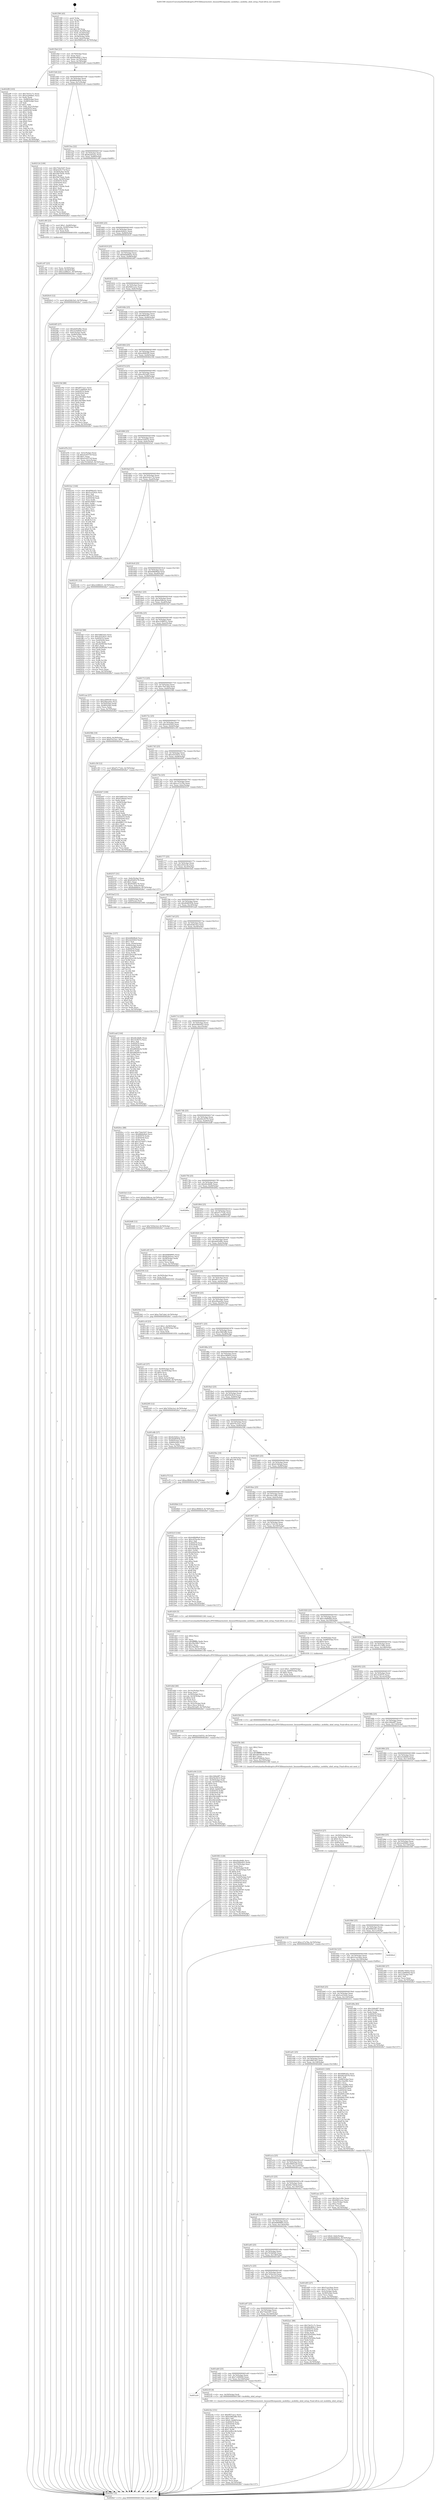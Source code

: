 digraph "0x401590" {
  label = "0x401590 (/mnt/c/Users/mathe/Desktop/tcc/POCII/binaries/extr_linuxnet6lowpannhc_mobility.c_mobility_nhid_setup_Final-ollvm.out::main(0))"
  labelloc = "t"
  node[shape=record]

  Entry [label="",width=0.3,height=0.3,shape=circle,fillcolor=black,style=filled]
  "0x4015bd" [label="{
     0x4015bd [23]\l
     | [instrs]\l
     &nbsp;&nbsp;0x4015bd \<+3\>: mov -0x70(%rbp),%eax\l
     &nbsp;&nbsp;0x4015c0 \<+2\>: mov %eax,%ecx\l
     &nbsp;&nbsp;0x4015c2 \<+6\>: sub $0x84e964c1,%ecx\l
     &nbsp;&nbsp;0x4015c8 \<+3\>: mov %eax,-0x74(%rbp)\l
     &nbsp;&nbsp;0x4015cb \<+3\>: mov %ecx,-0x78(%rbp)\l
     &nbsp;&nbsp;0x4015ce \<+6\>: je 00000000004022f9 \<main+0xd69\>\l
  }"]
  "0x4022f9" [label="{
     0x4022f9 [103]\l
     | [instrs]\l
     &nbsp;&nbsp;0x4022f9 \<+5\>: mov $0x7de51c7c,%eax\l
     &nbsp;&nbsp;0x4022fe \<+5\>: mov $0x2ea006d1,%ecx\l
     &nbsp;&nbsp;0x402303 \<+2\>: xor %edx,%edx\l
     &nbsp;&nbsp;0x402305 \<+3\>: mov -0x68(%rbp),%esi\l
     &nbsp;&nbsp;0x402308 \<+3\>: cmp -0x48(%rbp),%esi\l
     &nbsp;&nbsp;0x40230b \<+4\>: setl %dil\l
     &nbsp;&nbsp;0x40230f \<+4\>: and $0x1,%dil\l
     &nbsp;&nbsp;0x402313 \<+4\>: mov %dil,-0x21(%rbp)\l
     &nbsp;&nbsp;0x402317 \<+7\>: mov 0x405070,%esi\l
     &nbsp;&nbsp;0x40231e \<+8\>: mov 0x405058,%r8d\l
     &nbsp;&nbsp;0x402326 \<+3\>: sub $0x1,%edx\l
     &nbsp;&nbsp;0x402329 \<+3\>: mov %esi,%r9d\l
     &nbsp;&nbsp;0x40232c \<+3\>: add %edx,%r9d\l
     &nbsp;&nbsp;0x40232f \<+4\>: imul %r9d,%esi\l
     &nbsp;&nbsp;0x402333 \<+3\>: and $0x1,%esi\l
     &nbsp;&nbsp;0x402336 \<+3\>: cmp $0x0,%esi\l
     &nbsp;&nbsp;0x402339 \<+4\>: sete %dil\l
     &nbsp;&nbsp;0x40233d \<+4\>: cmp $0xa,%r8d\l
     &nbsp;&nbsp;0x402341 \<+4\>: setl %r10b\l
     &nbsp;&nbsp;0x402345 \<+3\>: mov %dil,%r11b\l
     &nbsp;&nbsp;0x402348 \<+3\>: and %r10b,%r11b\l
     &nbsp;&nbsp;0x40234b \<+3\>: xor %r10b,%dil\l
     &nbsp;&nbsp;0x40234e \<+3\>: or %dil,%r11b\l
     &nbsp;&nbsp;0x402351 \<+4\>: test $0x1,%r11b\l
     &nbsp;&nbsp;0x402355 \<+3\>: cmovne %ecx,%eax\l
     &nbsp;&nbsp;0x402358 \<+3\>: mov %eax,-0x70(%rbp)\l
     &nbsp;&nbsp;0x40235b \<+5\>: jmp 00000000004026e7 \<main+0x1157\>\l
  }"]
  "0x4015d4" [label="{
     0x4015d4 [22]\l
     | [instrs]\l
     &nbsp;&nbsp;0x4015d4 \<+5\>: jmp 00000000004015d9 \<main+0x49\>\l
     &nbsp;&nbsp;0x4015d9 \<+3\>: mov -0x74(%rbp),%eax\l
     &nbsp;&nbsp;0x4015dc \<+5\>: sub $0x86b0e9e4,%eax\l
     &nbsp;&nbsp;0x4015e1 \<+3\>: mov %eax,-0x7c(%rbp)\l
     &nbsp;&nbsp;0x4015e4 \<+6\>: je 0000000000402124 \<main+0xb94\>\l
  }"]
  Exit [label="",width=0.3,height=0.3,shape=circle,fillcolor=black,style=filled,peripheries=2]
  "0x402124" [label="{
     0x402124 [109]\l
     | [instrs]\l
     &nbsp;&nbsp;0x402124 \<+5\>: mov $0x75da5207,%eax\l
     &nbsp;&nbsp;0x402129 \<+5\>: mov $0xb3c9c17d,%ecx\l
     &nbsp;&nbsp;0x40212e \<+3\>: mov -0x54(%rbp),%edx\l
     &nbsp;&nbsp;0x402131 \<+6\>: add $0x50b70edc,%edx\l
     &nbsp;&nbsp;0x402137 \<+3\>: add $0x1,%edx\l
     &nbsp;&nbsp;0x40213a \<+6\>: sub $0x50b70edc,%edx\l
     &nbsp;&nbsp;0x402140 \<+3\>: mov %edx,-0x54(%rbp)\l
     &nbsp;&nbsp;0x402143 \<+7\>: mov 0x405070,%edx\l
     &nbsp;&nbsp;0x40214a \<+7\>: mov 0x405058,%esi\l
     &nbsp;&nbsp;0x402151 \<+2\>: mov %edx,%edi\l
     &nbsp;&nbsp;0x402153 \<+6\>: add $0xbc719cbb,%edi\l
     &nbsp;&nbsp;0x402159 \<+3\>: sub $0x1,%edi\l
     &nbsp;&nbsp;0x40215c \<+6\>: sub $0xbc719cbb,%edi\l
     &nbsp;&nbsp;0x402162 \<+3\>: imul %edi,%edx\l
     &nbsp;&nbsp;0x402165 \<+3\>: and $0x1,%edx\l
     &nbsp;&nbsp;0x402168 \<+3\>: cmp $0x0,%edx\l
     &nbsp;&nbsp;0x40216b \<+4\>: sete %r8b\l
     &nbsp;&nbsp;0x40216f \<+3\>: cmp $0xa,%esi\l
     &nbsp;&nbsp;0x402172 \<+4\>: setl %r9b\l
     &nbsp;&nbsp;0x402176 \<+3\>: mov %r8b,%r10b\l
     &nbsp;&nbsp;0x402179 \<+3\>: and %r9b,%r10b\l
     &nbsp;&nbsp;0x40217c \<+3\>: xor %r9b,%r8b\l
     &nbsp;&nbsp;0x40217f \<+3\>: or %r8b,%r10b\l
     &nbsp;&nbsp;0x402182 \<+4\>: test $0x1,%r10b\l
     &nbsp;&nbsp;0x402186 \<+3\>: cmovne %ecx,%eax\l
     &nbsp;&nbsp;0x402189 \<+3\>: mov %eax,-0x70(%rbp)\l
     &nbsp;&nbsp;0x40218c \<+5\>: jmp 00000000004026e7 \<main+0x1157\>\l
  }"]
  "0x4015ea" [label="{
     0x4015ea [22]\l
     | [instrs]\l
     &nbsp;&nbsp;0x4015ea \<+5\>: jmp 00000000004015ef \<main+0x5f\>\l
     &nbsp;&nbsp;0x4015ef \<+3\>: mov -0x74(%rbp),%eax\l
     &nbsp;&nbsp;0x4015f2 \<+5\>: sub $0x8a2b5eac,%eax\l
     &nbsp;&nbsp;0x4015f7 \<+3\>: mov %eax,-0x80(%rbp)\l
     &nbsp;&nbsp;0x4015fa \<+6\>: je 0000000000401c80 \<main+0x6f0\>\l
  }"]
  "0x402562" [label="{
     0x402562 [12]\l
     | [instrs]\l
     &nbsp;&nbsp;0x402562 \<+7\>: movl $0xc7b47abd,-0x70(%rbp)\l
     &nbsp;&nbsp;0x402569 \<+5\>: jmp 00000000004026e7 \<main+0x1157\>\l
  }"]
  "0x401c80" [label="{
     0x401c80 [23]\l
     | [instrs]\l
     &nbsp;&nbsp;0x401c80 \<+7\>: movl $0x1,-0x48(%rbp)\l
     &nbsp;&nbsp;0x401c87 \<+4\>: movslq -0x48(%rbp),%rax\l
     &nbsp;&nbsp;0x401c8b \<+4\>: shl $0x4,%rax\l
     &nbsp;&nbsp;0x401c8f \<+3\>: mov %rax,%rdi\l
     &nbsp;&nbsp;0x401c92 \<+5\>: call 0000000000401050 \<malloc@plt\>\l
     | [calls]\l
     &nbsp;&nbsp;0x401050 \{1\} (unknown)\l
  }"]
  "0x401600" [label="{
     0x401600 [25]\l
     | [instrs]\l
     &nbsp;&nbsp;0x401600 \<+5\>: jmp 0000000000401605 \<main+0x75\>\l
     &nbsp;&nbsp;0x401605 \<+3\>: mov -0x74(%rbp),%eax\l
     &nbsp;&nbsp;0x401608 \<+5\>: sub $0x8c0262cc,%eax\l
     &nbsp;&nbsp;0x40160d \<+6\>: mov %eax,-0x84(%rbp)\l
     &nbsp;&nbsp;0x401613 \<+6\>: je 00000000004020c0 \<main+0xb30\>\l
  }"]
  "0x40252b" [label="{
     0x40252b [12]\l
     | [instrs]\l
     &nbsp;&nbsp;0x40252b \<+7\>: movl $0xcc27a76a,-0x70(%rbp)\l
     &nbsp;&nbsp;0x402532 \<+5\>: jmp 00000000004026e7 \<main+0x1157\>\l
  }"]
  "0x4020c0" [label="{
     0x4020c0 [12]\l
     | [instrs]\l
     &nbsp;&nbsp;0x4020c0 \<+7\>: movl $0xd24b1fa3,-0x70(%rbp)\l
     &nbsp;&nbsp;0x4020c7 \<+5\>: jmp 00000000004026e7 \<main+0x1157\>\l
  }"]
  "0x401619" [label="{
     0x401619 [25]\l
     | [instrs]\l
     &nbsp;&nbsp;0x401619 \<+5\>: jmp 000000000040161e \<main+0x8e\>\l
     &nbsp;&nbsp;0x40161e \<+3\>: mov -0x74(%rbp),%eax\l
     &nbsp;&nbsp;0x401621 \<+5\>: sub $0x8ebb6b5e,%eax\l
     &nbsp;&nbsp;0x401626 \<+6\>: mov %eax,-0x88(%rbp)\l
     &nbsp;&nbsp;0x40162c \<+6\>: je 00000000004024f5 \<main+0xf65\>\l
  }"]
  "0x402395" [label="{
     0x402395 [12]\l
     | [instrs]\l
     &nbsp;&nbsp;0x402395 \<+7\>: movl $0xae33d552,-0x70(%rbp)\l
     &nbsp;&nbsp;0x40239c \<+5\>: jmp 00000000004026e7 \<main+0x1157\>\l
  }"]
  "0x4024f5" [label="{
     0x4024f5 [27]\l
     | [instrs]\l
     &nbsp;&nbsp;0x4024f5 \<+5\>: mov $0xde65e9bc,%eax\l
     &nbsp;&nbsp;0x4024fa \<+5\>: mov $0x2e5ddfe8,%ecx\l
     &nbsp;&nbsp;0x4024ff \<+3\>: mov -0x6c(%rbp),%edx\l
     &nbsp;&nbsp;0x402502 \<+3\>: cmp -0x48(%rbp),%edx\l
     &nbsp;&nbsp;0x402505 \<+3\>: cmovl %ecx,%eax\l
     &nbsp;&nbsp;0x402508 \<+3\>: mov %eax,-0x70(%rbp)\l
     &nbsp;&nbsp;0x40250b \<+5\>: jmp 00000000004026e7 \<main+0x1157\>\l
  }"]
  "0x401632" [label="{
     0x401632 [25]\l
     | [instrs]\l
     &nbsp;&nbsp;0x401632 \<+5\>: jmp 0000000000401637 \<main+0xa7\>\l
     &nbsp;&nbsp;0x401637 \<+3\>: mov -0x74(%rbp),%eax\l
     &nbsp;&nbsp;0x40163a \<+5\>: sub $0x9461ecec,%eax\l
     &nbsp;&nbsp;0x40163f \<+6\>: mov %eax,-0x8c(%rbp)\l
     &nbsp;&nbsp;0x401645 \<+6\>: je 0000000000401b07 \<main+0x577\>\l
  }"]
  "0x4021fe" [label="{
     0x4021fe [151]\l
     | [instrs]\l
     &nbsp;&nbsp;0x4021fe \<+5\>: mov $0xdf57cac1,%eax\l
     &nbsp;&nbsp;0x402203 \<+5\>: mov $0xe5863dfb,%ecx\l
     &nbsp;&nbsp;0x402208 \<+2\>: mov $0x1,%dl\l
     &nbsp;&nbsp;0x40220a \<+7\>: movl $0x0,-0x68(%rbp)\l
     &nbsp;&nbsp;0x402211 \<+7\>: mov 0x405070,%esi\l
     &nbsp;&nbsp;0x402218 \<+8\>: mov 0x405058,%r8d\l
     &nbsp;&nbsp;0x402220 \<+3\>: mov %esi,%r9d\l
     &nbsp;&nbsp;0x402223 \<+7\>: sub $0x2e96ce36,%r9d\l
     &nbsp;&nbsp;0x40222a \<+4\>: sub $0x1,%r9d\l
     &nbsp;&nbsp;0x40222e \<+7\>: add $0x2e96ce36,%r9d\l
     &nbsp;&nbsp;0x402235 \<+4\>: imul %r9d,%esi\l
     &nbsp;&nbsp;0x402239 \<+3\>: and $0x1,%esi\l
     &nbsp;&nbsp;0x40223c \<+3\>: cmp $0x0,%esi\l
     &nbsp;&nbsp;0x40223f \<+4\>: sete %r10b\l
     &nbsp;&nbsp;0x402243 \<+4\>: cmp $0xa,%r8d\l
     &nbsp;&nbsp;0x402247 \<+4\>: setl %r11b\l
     &nbsp;&nbsp;0x40224b \<+3\>: mov %r10b,%bl\l
     &nbsp;&nbsp;0x40224e \<+3\>: xor $0xff,%bl\l
     &nbsp;&nbsp;0x402251 \<+3\>: mov %r11b,%r14b\l
     &nbsp;&nbsp;0x402254 \<+4\>: xor $0xff,%r14b\l
     &nbsp;&nbsp;0x402258 \<+3\>: xor $0x0,%dl\l
     &nbsp;&nbsp;0x40225b \<+3\>: mov %bl,%r15b\l
     &nbsp;&nbsp;0x40225e \<+4\>: and $0x0,%r15b\l
     &nbsp;&nbsp;0x402262 \<+3\>: and %dl,%r10b\l
     &nbsp;&nbsp;0x402265 \<+3\>: mov %r14b,%r12b\l
     &nbsp;&nbsp;0x402268 \<+4\>: and $0x0,%r12b\l
     &nbsp;&nbsp;0x40226c \<+3\>: and %dl,%r11b\l
     &nbsp;&nbsp;0x40226f \<+3\>: or %r10b,%r15b\l
     &nbsp;&nbsp;0x402272 \<+3\>: or %r11b,%r12b\l
     &nbsp;&nbsp;0x402275 \<+3\>: xor %r12b,%r15b\l
     &nbsp;&nbsp;0x402278 \<+3\>: or %r14b,%bl\l
     &nbsp;&nbsp;0x40227b \<+3\>: xor $0xff,%bl\l
     &nbsp;&nbsp;0x40227e \<+3\>: or $0x0,%dl\l
     &nbsp;&nbsp;0x402281 \<+2\>: and %dl,%bl\l
     &nbsp;&nbsp;0x402283 \<+3\>: or %bl,%r15b\l
     &nbsp;&nbsp;0x402286 \<+4\>: test $0x1,%r15b\l
     &nbsp;&nbsp;0x40228a \<+3\>: cmovne %ecx,%eax\l
     &nbsp;&nbsp;0x40228d \<+3\>: mov %eax,-0x70(%rbp)\l
     &nbsp;&nbsp;0x402290 \<+5\>: jmp 00000000004026e7 \<main+0x1157\>\l
  }"]
  "0x401b07" [label="{
     0x401b07\l
  }", style=dashed]
  "0x40164b" [label="{
     0x40164b [25]\l
     | [instrs]\l
     &nbsp;&nbsp;0x40164b \<+5\>: jmp 0000000000401650 \<main+0xc0\>\l
     &nbsp;&nbsp;0x401650 \<+3\>: mov -0x74(%rbp),%eax\l
     &nbsp;&nbsp;0x401653 \<+5\>: sub $0x969f1947,%eax\l
     &nbsp;&nbsp;0x401658 \<+6\>: mov %eax,-0x90(%rbp)\l
     &nbsp;&nbsp;0x40165e \<+6\>: je 000000000040257a \<main+0xfea\>\l
  }"]
  "0x401ac9" [label="{
     0x401ac9\l
  }", style=dashed]
  "0x40257a" [label="{
     0x40257a\l
  }", style=dashed]
  "0x401664" [label="{
     0x401664 [25]\l
     | [instrs]\l
     &nbsp;&nbsp;0x401664 \<+5\>: jmp 0000000000401669 \<main+0xd9\>\l
     &nbsp;&nbsp;0x401669 \<+3\>: mov -0x74(%rbp),%eax\l
     &nbsp;&nbsp;0x40166c \<+5\>: sub $0xa26943f5,%eax\l
     &nbsp;&nbsp;0x401671 \<+6\>: mov %eax,-0x94(%rbp)\l
     &nbsp;&nbsp;0x401677 \<+6\>: je 000000000040219d \<main+0xc0d\>\l
  }"]
  "0x4021f5" [label="{
     0x4021f5 [9]\l
     | [instrs]\l
     &nbsp;&nbsp;0x4021f5 \<+4\>: mov -0x50(%rbp),%rdi\l
     &nbsp;&nbsp;0x4021f9 \<+5\>: call 0000000000401560 \<mobility_nhid_setup\>\l
     | [calls]\l
     &nbsp;&nbsp;0x401560 \{1\} (/mnt/c/Users/mathe/Desktop/tcc/POCII/binaries/extr_linuxnet6lowpannhc_mobility.c_mobility_nhid_setup_Final-ollvm.out::mobility_nhid_setup)\l
  }"]
  "0x40219d" [label="{
     0x40219d [88]\l
     | [instrs]\l
     &nbsp;&nbsp;0x40219d \<+5\>: mov $0xdf57cac1,%eax\l
     &nbsp;&nbsp;0x4021a2 \<+5\>: mov $0x7c290926,%ecx\l
     &nbsp;&nbsp;0x4021a7 \<+7\>: mov 0x405070,%edx\l
     &nbsp;&nbsp;0x4021ae \<+7\>: mov 0x405058,%esi\l
     &nbsp;&nbsp;0x4021b5 \<+2\>: mov %edx,%edi\l
     &nbsp;&nbsp;0x4021b7 \<+6\>: sub $0xc5919bfe,%edi\l
     &nbsp;&nbsp;0x4021bd \<+3\>: sub $0x1,%edi\l
     &nbsp;&nbsp;0x4021c0 \<+6\>: add $0xc5919bfe,%edi\l
     &nbsp;&nbsp;0x4021c6 \<+3\>: imul %edi,%edx\l
     &nbsp;&nbsp;0x4021c9 \<+3\>: and $0x1,%edx\l
     &nbsp;&nbsp;0x4021cc \<+3\>: cmp $0x0,%edx\l
     &nbsp;&nbsp;0x4021cf \<+4\>: sete %r8b\l
     &nbsp;&nbsp;0x4021d3 \<+3\>: cmp $0xa,%esi\l
     &nbsp;&nbsp;0x4021d6 \<+4\>: setl %r9b\l
     &nbsp;&nbsp;0x4021da \<+3\>: mov %r8b,%r10b\l
     &nbsp;&nbsp;0x4021dd \<+3\>: and %r9b,%r10b\l
     &nbsp;&nbsp;0x4021e0 \<+3\>: xor %r9b,%r8b\l
     &nbsp;&nbsp;0x4021e3 \<+3\>: or %r8b,%r10b\l
     &nbsp;&nbsp;0x4021e6 \<+4\>: test $0x1,%r10b\l
     &nbsp;&nbsp;0x4021ea \<+3\>: cmovne %ecx,%eax\l
     &nbsp;&nbsp;0x4021ed \<+3\>: mov %eax,-0x70(%rbp)\l
     &nbsp;&nbsp;0x4021f0 \<+5\>: jmp 00000000004026e7 \<main+0x1157\>\l
  }"]
  "0x40167d" [label="{
     0x40167d [25]\l
     | [instrs]\l
     &nbsp;&nbsp;0x40167d \<+5\>: jmp 0000000000401682 \<main+0xf2\>\l
     &nbsp;&nbsp;0x401682 \<+3\>: mov -0x74(%rbp),%eax\l
     &nbsp;&nbsp;0x401685 \<+5\>: sub $0xa3f23a85,%eax\l
     &nbsp;&nbsp;0x40168a \<+6\>: mov %eax,-0x98(%rbp)\l
     &nbsp;&nbsp;0x401690 \<+6\>: je 0000000000401d7b \<main+0x7eb\>\l
  }"]
  "0x401ab0" [label="{
     0x401ab0 [25]\l
     | [instrs]\l
     &nbsp;&nbsp;0x401ab0 \<+5\>: jmp 0000000000401ab5 \<main+0x525\>\l
     &nbsp;&nbsp;0x401ab5 \<+3\>: mov -0x74(%rbp),%eax\l
     &nbsp;&nbsp;0x401ab8 \<+5\>: sub $0x7c290926,%eax\l
     &nbsp;&nbsp;0x401abd \<+6\>: mov %eax,-0x144(%rbp)\l
     &nbsp;&nbsp;0x401ac3 \<+6\>: je 00000000004021f5 \<main+0xc65\>\l
  }"]
  "0x401d7b" [label="{
     0x401d7b [31]\l
     | [instrs]\l
     &nbsp;&nbsp;0x401d7b \<+3\>: mov -0x5c(%rbp),%eax\l
     &nbsp;&nbsp;0x401d7e \<+5\>: sub $0xa5c637c9,%eax\l
     &nbsp;&nbsp;0x401d83 \<+3\>: add $0x1,%eax\l
     &nbsp;&nbsp;0x401d86 \<+5\>: add $0xa5c637c9,%eax\l
     &nbsp;&nbsp;0x401d8b \<+3\>: mov %eax,-0x5c(%rbp)\l
     &nbsp;&nbsp;0x401d8e \<+7\>: movl $0x7019d5d5,-0x70(%rbp)\l
     &nbsp;&nbsp;0x401d95 \<+5\>: jmp 00000000004026e7 \<main+0x1157\>\l
  }"]
  "0x401696" [label="{
     0x401696 [25]\l
     | [instrs]\l
     &nbsp;&nbsp;0x401696 \<+5\>: jmp 000000000040169b \<main+0x10b\>\l
     &nbsp;&nbsp;0x40169b \<+3\>: mov -0x74(%rbp),%eax\l
     &nbsp;&nbsp;0x40169e \<+5\>: sub $0xae33d552,%eax\l
     &nbsp;&nbsp;0x4016a3 \<+6\>: mov %eax,-0x9c(%rbp)\l
     &nbsp;&nbsp;0x4016a9 \<+6\>: je 00000000004023a1 \<main+0xe11\>\l
  }"]
  "0x402684" [label="{
     0x402684\l
  }", style=dashed]
  "0x4023a1" [label="{
     0x4023a1 [144]\l
     | [instrs]\l
     &nbsp;&nbsp;0x4023a1 \<+5\>: mov $0x4f48cb5c,%eax\l
     &nbsp;&nbsp;0x4023a6 \<+5\>: mov $0x5ca5542e,%ecx\l
     &nbsp;&nbsp;0x4023ab \<+2\>: mov $0x1,%dl\l
     &nbsp;&nbsp;0x4023ad \<+7\>: mov 0x405070,%esi\l
     &nbsp;&nbsp;0x4023b4 \<+7\>: mov 0x405058,%edi\l
     &nbsp;&nbsp;0x4023bb \<+3\>: mov %esi,%r8d\l
     &nbsp;&nbsp;0x4023be \<+7\>: sub $0x6c5fd817,%r8d\l
     &nbsp;&nbsp;0x4023c5 \<+4\>: sub $0x1,%r8d\l
     &nbsp;&nbsp;0x4023c9 \<+7\>: add $0x6c5fd817,%r8d\l
     &nbsp;&nbsp;0x4023d0 \<+4\>: imul %r8d,%esi\l
     &nbsp;&nbsp;0x4023d4 \<+3\>: and $0x1,%esi\l
     &nbsp;&nbsp;0x4023d7 \<+3\>: cmp $0x0,%esi\l
     &nbsp;&nbsp;0x4023da \<+4\>: sete %r9b\l
     &nbsp;&nbsp;0x4023de \<+3\>: cmp $0xa,%edi\l
     &nbsp;&nbsp;0x4023e1 \<+4\>: setl %r10b\l
     &nbsp;&nbsp;0x4023e5 \<+3\>: mov %r9b,%r11b\l
     &nbsp;&nbsp;0x4023e8 \<+4\>: xor $0xff,%r11b\l
     &nbsp;&nbsp;0x4023ec \<+3\>: mov %r10b,%bl\l
     &nbsp;&nbsp;0x4023ef \<+3\>: xor $0xff,%bl\l
     &nbsp;&nbsp;0x4023f2 \<+3\>: xor $0x0,%dl\l
     &nbsp;&nbsp;0x4023f5 \<+3\>: mov %r11b,%r14b\l
     &nbsp;&nbsp;0x4023f8 \<+4\>: and $0x0,%r14b\l
     &nbsp;&nbsp;0x4023fc \<+3\>: and %dl,%r9b\l
     &nbsp;&nbsp;0x4023ff \<+3\>: mov %bl,%r15b\l
     &nbsp;&nbsp;0x402402 \<+4\>: and $0x0,%r15b\l
     &nbsp;&nbsp;0x402406 \<+3\>: and %dl,%r10b\l
     &nbsp;&nbsp;0x402409 \<+3\>: or %r9b,%r14b\l
     &nbsp;&nbsp;0x40240c \<+3\>: or %r10b,%r15b\l
     &nbsp;&nbsp;0x40240f \<+3\>: xor %r15b,%r14b\l
     &nbsp;&nbsp;0x402412 \<+3\>: or %bl,%r11b\l
     &nbsp;&nbsp;0x402415 \<+4\>: xor $0xff,%r11b\l
     &nbsp;&nbsp;0x402419 \<+3\>: or $0x0,%dl\l
     &nbsp;&nbsp;0x40241c \<+3\>: and %dl,%r11b\l
     &nbsp;&nbsp;0x40241f \<+3\>: or %r11b,%r14b\l
     &nbsp;&nbsp;0x402422 \<+4\>: test $0x1,%r14b\l
     &nbsp;&nbsp;0x402426 \<+3\>: cmovne %ecx,%eax\l
     &nbsp;&nbsp;0x402429 \<+3\>: mov %eax,-0x70(%rbp)\l
     &nbsp;&nbsp;0x40242c \<+5\>: jmp 00000000004026e7 \<main+0x1157\>\l
  }"]
  "0x4016af" [label="{
     0x4016af [25]\l
     | [instrs]\l
     &nbsp;&nbsp;0x4016af \<+5\>: jmp 00000000004016b4 \<main+0x124\>\l
     &nbsp;&nbsp;0x4016b4 \<+3\>: mov -0x74(%rbp),%eax\l
     &nbsp;&nbsp;0x4016b7 \<+5\>: sub $0xb3c9c17d,%eax\l
     &nbsp;&nbsp;0x4016bc \<+6\>: mov %eax,-0xa0(%rbp)\l
     &nbsp;&nbsp;0x4016c2 \<+6\>: je 0000000000402191 \<main+0xc01\>\l
  }"]
  "0x401a97" [label="{
     0x401a97 [25]\l
     | [instrs]\l
     &nbsp;&nbsp;0x401a97 \<+5\>: jmp 0000000000401a9c \<main+0x50c\>\l
     &nbsp;&nbsp;0x401a9c \<+3\>: mov -0x74(%rbp),%eax\l
     &nbsp;&nbsp;0x401a9f \<+5\>: sub $0x75da5207,%eax\l
     &nbsp;&nbsp;0x401aa4 \<+6\>: mov %eax,-0x140(%rbp)\l
     &nbsp;&nbsp;0x401aaa \<+6\>: je 0000000000402684 \<main+0x10f4\>\l
  }"]
  "0x402191" [label="{
     0x402191 [12]\l
     | [instrs]\l
     &nbsp;&nbsp;0x402191 \<+7\>: movl $0xc2288221,-0x70(%rbp)\l
     &nbsp;&nbsp;0x402198 \<+5\>: jmp 00000000004026e7 \<main+0x1157\>\l
  }"]
  "0x4016c8" [label="{
     0x4016c8 [25]\l
     | [instrs]\l
     &nbsp;&nbsp;0x4016c8 \<+5\>: jmp 00000000004016cd \<main+0x13d\>\l
     &nbsp;&nbsp;0x4016cd \<+3\>: mov -0x74(%rbp),%eax\l
     &nbsp;&nbsp;0x4016d0 \<+5\>: sub $0xb48b98a9,%eax\l
     &nbsp;&nbsp;0x4016d5 \<+6\>: mov %eax,-0xa4(%rbp)\l
     &nbsp;&nbsp;0x4016db \<+6\>: je 00000000004025b1 \<main+0x1021\>\l
  }"]
  "0x4022a1" [label="{
     0x4022a1 [88]\l
     | [instrs]\l
     &nbsp;&nbsp;0x4022a1 \<+5\>: mov $0x7de51c7c,%eax\l
     &nbsp;&nbsp;0x4022a6 \<+5\>: mov $0x84e964c1,%ecx\l
     &nbsp;&nbsp;0x4022ab \<+7\>: mov 0x405070,%edx\l
     &nbsp;&nbsp;0x4022b2 \<+7\>: mov 0x405058,%esi\l
     &nbsp;&nbsp;0x4022b9 \<+2\>: mov %edx,%edi\l
     &nbsp;&nbsp;0x4022bb \<+6\>: add $0x5054540a,%edi\l
     &nbsp;&nbsp;0x4022c1 \<+3\>: sub $0x1,%edi\l
     &nbsp;&nbsp;0x4022c4 \<+6\>: sub $0x5054540a,%edi\l
     &nbsp;&nbsp;0x4022ca \<+3\>: imul %edi,%edx\l
     &nbsp;&nbsp;0x4022cd \<+3\>: and $0x1,%edx\l
     &nbsp;&nbsp;0x4022d0 \<+3\>: cmp $0x0,%edx\l
     &nbsp;&nbsp;0x4022d3 \<+4\>: sete %r8b\l
     &nbsp;&nbsp;0x4022d7 \<+3\>: cmp $0xa,%esi\l
     &nbsp;&nbsp;0x4022da \<+4\>: setl %r9b\l
     &nbsp;&nbsp;0x4022de \<+3\>: mov %r8b,%r10b\l
     &nbsp;&nbsp;0x4022e1 \<+3\>: and %r9b,%r10b\l
     &nbsp;&nbsp;0x4022e4 \<+3\>: xor %r9b,%r8b\l
     &nbsp;&nbsp;0x4022e7 \<+3\>: or %r8b,%r10b\l
     &nbsp;&nbsp;0x4022ea \<+4\>: test $0x1,%r10b\l
     &nbsp;&nbsp;0x4022ee \<+3\>: cmovne %ecx,%eax\l
     &nbsp;&nbsp;0x4022f1 \<+3\>: mov %eax,-0x70(%rbp)\l
     &nbsp;&nbsp;0x4022f4 \<+5\>: jmp 00000000004026e7 \<main+0x1157\>\l
  }"]
  "0x4025b1" [label="{
     0x4025b1\l
  }", style=dashed]
  "0x4016e1" [label="{
     0x4016e1 [25]\l
     | [instrs]\l
     &nbsp;&nbsp;0x4016e1 \<+5\>: jmp 00000000004016e6 \<main+0x156\>\l
     &nbsp;&nbsp;0x4016e6 \<+3\>: mov -0x74(%rbp),%eax\l
     &nbsp;&nbsp;0x4016e9 \<+5\>: sub $0xba598cea,%eax\l
     &nbsp;&nbsp;0x4016ee \<+6\>: mov %eax,-0xa8(%rbp)\l
     &nbsp;&nbsp;0x4016f4 \<+6\>: je 0000000000401fef \<main+0xa5f\>\l
  }"]
  "0x401f63" [label="{
     0x401f63 [128]\l
     | [instrs]\l
     &nbsp;&nbsp;0x401f63 \<+5\>: mov $0xd4cd4dfc,%ecx\l
     &nbsp;&nbsp;0x401f68 \<+5\>: mov $0xd390e925,%edx\l
     &nbsp;&nbsp;0x401f6d \<+6\>: mov -0x150(%rbp),%esi\l
     &nbsp;&nbsp;0x401f73 \<+3\>: imul %eax,%esi\l
     &nbsp;&nbsp;0x401f76 \<+4\>: mov -0x50(%rbp),%rdi\l
     &nbsp;&nbsp;0x401f7a \<+4\>: movslq -0x54(%rbp),%r8\l
     &nbsp;&nbsp;0x401f7e \<+4\>: shl $0x4,%r8\l
     &nbsp;&nbsp;0x401f82 \<+3\>: add %r8,%rdi\l
     &nbsp;&nbsp;0x401f85 \<+4\>: mov 0x8(%rdi),%rdi\l
     &nbsp;&nbsp;0x401f89 \<+4\>: movslq -0x64(%rbp),%r8\l
     &nbsp;&nbsp;0x401f8d \<+4\>: mov %esi,(%rdi,%r8,4)\l
     &nbsp;&nbsp;0x401f91 \<+7\>: mov 0x405070,%eax\l
     &nbsp;&nbsp;0x401f98 \<+7\>: mov 0x405058,%esi\l
     &nbsp;&nbsp;0x401f9f \<+3\>: mov %eax,%r9d\l
     &nbsp;&nbsp;0x401fa2 \<+7\>: sub $0xe8266587,%r9d\l
     &nbsp;&nbsp;0x401fa9 \<+4\>: sub $0x1,%r9d\l
     &nbsp;&nbsp;0x401fad \<+7\>: add $0xe8266587,%r9d\l
     &nbsp;&nbsp;0x401fb4 \<+4\>: imul %r9d,%eax\l
     &nbsp;&nbsp;0x401fb8 \<+3\>: and $0x1,%eax\l
     &nbsp;&nbsp;0x401fbb \<+3\>: cmp $0x0,%eax\l
     &nbsp;&nbsp;0x401fbe \<+4\>: sete %r10b\l
     &nbsp;&nbsp;0x401fc2 \<+3\>: cmp $0xa,%esi\l
     &nbsp;&nbsp;0x401fc5 \<+4\>: setl %r11b\l
     &nbsp;&nbsp;0x401fc9 \<+3\>: mov %r10b,%bl\l
     &nbsp;&nbsp;0x401fcc \<+3\>: and %r11b,%bl\l
     &nbsp;&nbsp;0x401fcf \<+3\>: xor %r11b,%r10b\l
     &nbsp;&nbsp;0x401fd2 \<+3\>: or %r10b,%bl\l
     &nbsp;&nbsp;0x401fd5 \<+3\>: test $0x1,%bl\l
     &nbsp;&nbsp;0x401fd8 \<+3\>: cmovne %edx,%ecx\l
     &nbsp;&nbsp;0x401fdb \<+3\>: mov %ecx,-0x70(%rbp)\l
     &nbsp;&nbsp;0x401fde \<+5\>: jmp 00000000004026e7 \<main+0x1157\>\l
  }"]
  "0x401fef" [label="{
     0x401fef [88]\l
     | [instrs]\l
     &nbsp;&nbsp;0x401fef \<+5\>: mov $0x5d6f14e5,%eax\l
     &nbsp;&nbsp;0x401ff4 \<+5\>: mov $0xcb553b31,%ecx\l
     &nbsp;&nbsp;0x401ff9 \<+7\>: mov 0x405070,%edx\l
     &nbsp;&nbsp;0x402000 \<+7\>: mov 0x405058,%esi\l
     &nbsp;&nbsp;0x402007 \<+2\>: mov %edx,%edi\l
     &nbsp;&nbsp;0x402009 \<+6\>: sub $0x3b5f034d,%edi\l
     &nbsp;&nbsp;0x40200f \<+3\>: sub $0x1,%edi\l
     &nbsp;&nbsp;0x402012 \<+6\>: add $0x3b5f034d,%edi\l
     &nbsp;&nbsp;0x402018 \<+3\>: imul %edi,%edx\l
     &nbsp;&nbsp;0x40201b \<+3\>: and $0x1,%edx\l
     &nbsp;&nbsp;0x40201e \<+3\>: cmp $0x0,%edx\l
     &nbsp;&nbsp;0x402021 \<+4\>: sete %r8b\l
     &nbsp;&nbsp;0x402025 \<+3\>: cmp $0xa,%esi\l
     &nbsp;&nbsp;0x402028 \<+4\>: setl %r9b\l
     &nbsp;&nbsp;0x40202c \<+3\>: mov %r8b,%r10b\l
     &nbsp;&nbsp;0x40202f \<+3\>: and %r9b,%r10b\l
     &nbsp;&nbsp;0x402032 \<+3\>: xor %r9b,%r8b\l
     &nbsp;&nbsp;0x402035 \<+3\>: or %r8b,%r10b\l
     &nbsp;&nbsp;0x402038 \<+4\>: test $0x1,%r10b\l
     &nbsp;&nbsp;0x40203c \<+3\>: cmovne %ecx,%eax\l
     &nbsp;&nbsp;0x40203f \<+3\>: mov %eax,-0x70(%rbp)\l
     &nbsp;&nbsp;0x402042 \<+5\>: jmp 00000000004026e7 \<main+0x1157\>\l
  }"]
  "0x4016fa" [label="{
     0x4016fa [25]\l
     | [instrs]\l
     &nbsp;&nbsp;0x4016fa \<+5\>: jmp 00000000004016ff \<main+0x16f\>\l
     &nbsp;&nbsp;0x4016ff \<+3\>: mov -0x74(%rbp),%eax\l
     &nbsp;&nbsp;0x401702 \<+5\>: sub $0xc2288221,%eax\l
     &nbsp;&nbsp;0x401707 \<+6\>: mov %eax,-0xac(%rbp)\l
     &nbsp;&nbsp;0x40170d \<+6\>: je 0000000000401cae \<main+0x71e\>\l
  }"]
  "0x401f3b" [label="{
     0x401f3b [40]\l
     | [instrs]\l
     &nbsp;&nbsp;0x401f3b \<+5\>: mov $0x2,%ecx\l
     &nbsp;&nbsp;0x401f40 \<+1\>: cltd\l
     &nbsp;&nbsp;0x401f41 \<+2\>: idiv %ecx\l
     &nbsp;&nbsp;0x401f43 \<+6\>: imul $0xfffffffe,%edx,%ecx\l
     &nbsp;&nbsp;0x401f49 \<+6\>: add $0xa852bb3e,%ecx\l
     &nbsp;&nbsp;0x401f4f \<+3\>: add $0x1,%ecx\l
     &nbsp;&nbsp;0x401f52 \<+6\>: sub $0xa852bb3e,%ecx\l
     &nbsp;&nbsp;0x401f58 \<+6\>: mov %ecx,-0x150(%rbp)\l
     &nbsp;&nbsp;0x401f5e \<+5\>: call 0000000000401160 \<next_i\>\l
     | [calls]\l
     &nbsp;&nbsp;0x401160 \{1\} (/mnt/c/Users/mathe/Desktop/tcc/POCII/binaries/extr_linuxnet6lowpannhc_mobility.c_mobility_nhid_setup_Final-ollvm.out::next_i)\l
  }"]
  "0x401cae" [label="{
     0x401cae [27]\l
     | [instrs]\l
     &nbsp;&nbsp;0x401cae \<+5\>: mov $0xa26943f5,%eax\l
     &nbsp;&nbsp;0x401cb3 \<+5\>: mov $0xe0baad2e,%ecx\l
     &nbsp;&nbsp;0x401cb8 \<+3\>: mov -0x54(%rbp),%edx\l
     &nbsp;&nbsp;0x401cbb \<+3\>: cmp -0x48(%rbp),%edx\l
     &nbsp;&nbsp;0x401cbe \<+3\>: cmovl %ecx,%eax\l
     &nbsp;&nbsp;0x401cc1 \<+3\>: mov %eax,-0x70(%rbp)\l
     &nbsp;&nbsp;0x401cc4 \<+5\>: jmp 00000000004026e7 \<main+0x1157\>\l
  }"]
  "0x401713" [label="{
     0x401713 [25]\l
     | [instrs]\l
     &nbsp;&nbsp;0x401713 \<+5\>: jmp 0000000000401718 \<main+0x188\>\l
     &nbsp;&nbsp;0x401718 \<+3\>: mov -0x74(%rbp),%eax\l
     &nbsp;&nbsp;0x40171b \<+5\>: sub $0xc7b47abd,%eax\l
     &nbsp;&nbsp;0x401720 \<+6\>: mov %eax,-0xb0(%rbp)\l
     &nbsp;&nbsp;0x401726 \<+6\>: je 000000000040258b \<main+0xffb\>\l
  }"]
  "0x401e04" [label="{
     0x401e04 [123]\l
     | [instrs]\l
     &nbsp;&nbsp;0x401e04 \<+5\>: mov $0x1fd4e8f7,%ecx\l
     &nbsp;&nbsp;0x401e09 \<+5\>: mov $0xf34cfb10,%edx\l
     &nbsp;&nbsp;0x401e0e \<+4\>: mov -0x50(%rbp),%rdi\l
     &nbsp;&nbsp;0x401e12 \<+4\>: movslq -0x54(%rbp),%rsi\l
     &nbsp;&nbsp;0x401e16 \<+4\>: shl $0x4,%rsi\l
     &nbsp;&nbsp;0x401e1a \<+3\>: add %rsi,%rdi\l
     &nbsp;&nbsp;0x401e1d \<+4\>: mov %rax,0x8(%rdi)\l
     &nbsp;&nbsp;0x401e21 \<+7\>: movl $0x0,-0x64(%rbp)\l
     &nbsp;&nbsp;0x401e28 \<+8\>: mov 0x405070,%r8d\l
     &nbsp;&nbsp;0x401e30 \<+8\>: mov 0x405058,%r9d\l
     &nbsp;&nbsp;0x401e38 \<+3\>: mov %r8d,%r10d\l
     &nbsp;&nbsp;0x401e3b \<+7\>: add $0x24b3eb98,%r10d\l
     &nbsp;&nbsp;0x401e42 \<+4\>: sub $0x1,%r10d\l
     &nbsp;&nbsp;0x401e46 \<+7\>: sub $0x24b3eb98,%r10d\l
     &nbsp;&nbsp;0x401e4d \<+4\>: imul %r10d,%r8d\l
     &nbsp;&nbsp;0x401e51 \<+4\>: and $0x1,%r8d\l
     &nbsp;&nbsp;0x401e55 \<+4\>: cmp $0x0,%r8d\l
     &nbsp;&nbsp;0x401e59 \<+4\>: sete %r11b\l
     &nbsp;&nbsp;0x401e5d \<+4\>: cmp $0xa,%r9d\l
     &nbsp;&nbsp;0x401e61 \<+3\>: setl %bl\l
     &nbsp;&nbsp;0x401e64 \<+3\>: mov %r11b,%r14b\l
     &nbsp;&nbsp;0x401e67 \<+3\>: and %bl,%r14b\l
     &nbsp;&nbsp;0x401e6a \<+3\>: xor %bl,%r11b\l
     &nbsp;&nbsp;0x401e6d \<+3\>: or %r11b,%r14b\l
     &nbsp;&nbsp;0x401e70 \<+4\>: test $0x1,%r14b\l
     &nbsp;&nbsp;0x401e74 \<+3\>: cmovne %edx,%ecx\l
     &nbsp;&nbsp;0x401e77 \<+3\>: mov %ecx,-0x70(%rbp)\l
     &nbsp;&nbsp;0x401e7a \<+5\>: jmp 00000000004026e7 \<main+0x1157\>\l
  }"]
  "0x40258b" [label="{
     0x40258b [19]\l
     | [instrs]\l
     &nbsp;&nbsp;0x40258b \<+7\>: movl $0x0,-0x30(%rbp)\l
     &nbsp;&nbsp;0x402592 \<+7\>: movl $0xf7fc23a1,-0x70(%rbp)\l
     &nbsp;&nbsp;0x402599 \<+5\>: jmp 00000000004026e7 \<main+0x1157\>\l
  }"]
  "0x40172c" [label="{
     0x40172c [25]\l
     | [instrs]\l
     &nbsp;&nbsp;0x40172c \<+5\>: jmp 0000000000401731 \<main+0x1a1\>\l
     &nbsp;&nbsp;0x401731 \<+3\>: mov -0x74(%rbp),%eax\l
     &nbsp;&nbsp;0x401734 \<+5\>: sub $0xcb2d3fc6,%eax\l
     &nbsp;&nbsp;0x401739 \<+6\>: mov %eax,-0xb4(%rbp)\l
     &nbsp;&nbsp;0x40173f \<+6\>: je 0000000000401c59 \<main+0x6c9\>\l
  }"]
  "0x401d4d" [label="{
     0x401d4d [46]\l
     | [instrs]\l
     &nbsp;&nbsp;0x401d4d \<+6\>: mov -0x14c(%rbp),%ecx\l
     &nbsp;&nbsp;0x401d53 \<+3\>: imul %eax,%ecx\l
     &nbsp;&nbsp;0x401d56 \<+4\>: mov -0x50(%rbp),%rsi\l
     &nbsp;&nbsp;0x401d5a \<+4\>: movslq -0x54(%rbp),%rdi\l
     &nbsp;&nbsp;0x401d5e \<+4\>: shl $0x4,%rdi\l
     &nbsp;&nbsp;0x401d62 \<+3\>: add %rdi,%rsi\l
     &nbsp;&nbsp;0x401d65 \<+3\>: mov (%rsi),%rsi\l
     &nbsp;&nbsp;0x401d68 \<+4\>: movslq -0x5c(%rbp),%rdi\l
     &nbsp;&nbsp;0x401d6c \<+3\>: mov %ecx,(%rsi,%rdi,4)\l
     &nbsp;&nbsp;0x401d6f \<+7\>: movl $0xa3f23a85,-0x70(%rbp)\l
     &nbsp;&nbsp;0x401d76 \<+5\>: jmp 00000000004026e7 \<main+0x1157\>\l
  }"]
  "0x401c59" [label="{
     0x401c59 [12]\l
     | [instrs]\l
     &nbsp;&nbsp;0x401c59 \<+7\>: movl $0xd7c77e4c,-0x70(%rbp)\l
     &nbsp;&nbsp;0x401c60 \<+5\>: jmp 00000000004026e7 \<main+0x1157\>\l
  }"]
  "0x401745" [label="{
     0x401745 [25]\l
     | [instrs]\l
     &nbsp;&nbsp;0x401745 \<+5\>: jmp 000000000040174a \<main+0x1ba\>\l
     &nbsp;&nbsp;0x40174a \<+3\>: mov -0x74(%rbp),%eax\l
     &nbsp;&nbsp;0x40174d \<+5\>: sub $0xcb553b31,%eax\l
     &nbsp;&nbsp;0x401752 \<+6\>: mov %eax,-0xb8(%rbp)\l
     &nbsp;&nbsp;0x401758 \<+6\>: je 0000000000402047 \<main+0xab7\>\l
  }"]
  "0x401d25" [label="{
     0x401d25 [40]\l
     | [instrs]\l
     &nbsp;&nbsp;0x401d25 \<+5\>: mov $0x2,%ecx\l
     &nbsp;&nbsp;0x401d2a \<+1\>: cltd\l
     &nbsp;&nbsp;0x401d2b \<+2\>: idiv %ecx\l
     &nbsp;&nbsp;0x401d2d \<+6\>: imul $0xfffffffe,%edx,%ecx\l
     &nbsp;&nbsp;0x401d33 \<+6\>: sub $0x39a39fe7,%ecx\l
     &nbsp;&nbsp;0x401d39 \<+3\>: add $0x1,%ecx\l
     &nbsp;&nbsp;0x401d3c \<+6\>: add $0x39a39fe7,%ecx\l
     &nbsp;&nbsp;0x401d42 \<+6\>: mov %ecx,-0x14c(%rbp)\l
     &nbsp;&nbsp;0x401d48 \<+5\>: call 0000000000401160 \<next_i\>\l
     | [calls]\l
     &nbsp;&nbsp;0x401160 \{1\} (/mnt/c/Users/mathe/Desktop/tcc/POCII/binaries/extr_linuxnet6lowpannhc_mobility.c_mobility_nhid_setup_Final-ollvm.out::next_i)\l
  }"]
  "0x402047" [label="{
     0x402047 [109]\l
     | [instrs]\l
     &nbsp;&nbsp;0x402047 \<+5\>: mov $0x5d6f14e5,%eax\l
     &nbsp;&nbsp;0x40204c \<+5\>: mov $0xd14b0ad,%ecx\l
     &nbsp;&nbsp;0x402051 \<+2\>: xor %edx,%edx\l
     &nbsp;&nbsp;0x402053 \<+3\>: mov -0x64(%rbp),%esi\l
     &nbsp;&nbsp;0x402056 \<+2\>: mov %edx,%edi\l
     &nbsp;&nbsp;0x402058 \<+2\>: sub %esi,%edi\l
     &nbsp;&nbsp;0x40205a \<+2\>: mov %edx,%esi\l
     &nbsp;&nbsp;0x40205c \<+3\>: sub $0x1,%esi\l
     &nbsp;&nbsp;0x40205f \<+2\>: add %esi,%edi\l
     &nbsp;&nbsp;0x402061 \<+2\>: sub %edi,%edx\l
     &nbsp;&nbsp;0x402063 \<+3\>: mov %edx,-0x64(%rbp)\l
     &nbsp;&nbsp;0x402066 \<+7\>: mov 0x405070,%edx\l
     &nbsp;&nbsp;0x40206d \<+7\>: mov 0x405058,%esi\l
     &nbsp;&nbsp;0x402074 \<+2\>: mov %edx,%edi\l
     &nbsp;&nbsp;0x402076 \<+6\>: sub $0xddf61135,%edi\l
     &nbsp;&nbsp;0x40207c \<+3\>: sub $0x1,%edi\l
     &nbsp;&nbsp;0x40207f \<+6\>: add $0xddf61135,%edi\l
     &nbsp;&nbsp;0x402085 \<+3\>: imul %edi,%edx\l
     &nbsp;&nbsp;0x402088 \<+3\>: and $0x1,%edx\l
     &nbsp;&nbsp;0x40208b \<+3\>: cmp $0x0,%edx\l
     &nbsp;&nbsp;0x40208e \<+4\>: sete %r8b\l
     &nbsp;&nbsp;0x402092 \<+3\>: cmp $0xa,%esi\l
     &nbsp;&nbsp;0x402095 \<+4\>: setl %r9b\l
     &nbsp;&nbsp;0x402099 \<+3\>: mov %r8b,%r10b\l
     &nbsp;&nbsp;0x40209c \<+3\>: and %r9b,%r10b\l
     &nbsp;&nbsp;0x40209f \<+3\>: xor %r9b,%r8b\l
     &nbsp;&nbsp;0x4020a2 \<+3\>: or %r8b,%r10b\l
     &nbsp;&nbsp;0x4020a5 \<+4\>: test $0x1,%r10b\l
     &nbsp;&nbsp;0x4020a9 \<+3\>: cmovne %ecx,%eax\l
     &nbsp;&nbsp;0x4020ac \<+3\>: mov %eax,-0x70(%rbp)\l
     &nbsp;&nbsp;0x4020af \<+5\>: jmp 00000000004026e7 \<main+0x1157\>\l
  }"]
  "0x40175e" [label="{
     0x40175e [25]\l
     | [instrs]\l
     &nbsp;&nbsp;0x40175e \<+5\>: jmp 0000000000401763 \<main+0x1d3\>\l
     &nbsp;&nbsp;0x401763 \<+3\>: mov -0x74(%rbp),%eax\l
     &nbsp;&nbsp;0x401766 \<+5\>: sub $0xcc27a76a,%eax\l
     &nbsp;&nbsp;0x40176b \<+6\>: mov %eax,-0xbc(%rbp)\l
     &nbsp;&nbsp;0x401771 \<+6\>: je 0000000000402537 \<main+0xfa7\>\l
  }"]
  "0x401a7e" [label="{
     0x401a7e [25]\l
     | [instrs]\l
     &nbsp;&nbsp;0x401a7e \<+5\>: jmp 0000000000401a83 \<main+0x4f3\>\l
     &nbsp;&nbsp;0x401a83 \<+3\>: mov -0x74(%rbp),%eax\l
     &nbsp;&nbsp;0x401a86 \<+5\>: sub $0x7450e3cd,%eax\l
     &nbsp;&nbsp;0x401a8b \<+6\>: mov %eax,-0x13c(%rbp)\l
     &nbsp;&nbsp;0x401a91 \<+6\>: je 00000000004022a1 \<main+0xd11\>\l
  }"]
  "0x402537" [label="{
     0x402537 [31]\l
     | [instrs]\l
     &nbsp;&nbsp;0x402537 \<+3\>: mov -0x6c(%rbp),%eax\l
     &nbsp;&nbsp;0x40253a \<+5\>: add $0x95d93c76,%eax\l
     &nbsp;&nbsp;0x40253f \<+3\>: add $0x1,%eax\l
     &nbsp;&nbsp;0x402542 \<+5\>: sub $0x95d93c76,%eax\l
     &nbsp;&nbsp;0x402547 \<+3\>: mov %eax,-0x6c(%rbp)\l
     &nbsp;&nbsp;0x40254a \<+7\>: movl $0x8ebb6b5e,-0x70(%rbp)\l
     &nbsp;&nbsp;0x402551 \<+5\>: jmp 00000000004026e7 \<main+0x1157\>\l
  }"]
  "0x401777" [label="{
     0x401777 [25]\l
     | [instrs]\l
     &nbsp;&nbsp;0x401777 \<+5\>: jmp 000000000040177c \<main+0x1ec\>\l
     &nbsp;&nbsp;0x40177c \<+3\>: mov -0x74(%rbp),%eax\l
     &nbsp;&nbsp;0x40177f \<+5\>: sub $0xcd35ec4e,%eax\l
     &nbsp;&nbsp;0x401784 \<+6\>: mov %eax,-0xc0(%rbp)\l
     &nbsp;&nbsp;0x40178a \<+6\>: je 0000000000401baf \<main+0x61f\>\l
  }"]
  "0x401d05" [label="{
     0x401d05 [27]\l
     | [instrs]\l
     &nbsp;&nbsp;0x401d05 \<+5\>: mov $0x51ea18aa,%eax\l
     &nbsp;&nbsp;0x401d0a \<+5\>: mov $0x1c724134,%ecx\l
     &nbsp;&nbsp;0x401d0f \<+3\>: mov -0x5c(%rbp),%edx\l
     &nbsp;&nbsp;0x401d12 \<+3\>: cmp -0x58(%rbp),%edx\l
     &nbsp;&nbsp;0x401d15 \<+3\>: cmovl %ecx,%eax\l
     &nbsp;&nbsp;0x401d18 \<+3\>: mov %eax,-0x70(%rbp)\l
     &nbsp;&nbsp;0x401d1b \<+5\>: jmp 00000000004026e7 \<main+0x1157\>\l
  }"]
  "0x401baf" [label="{
     0x401baf [13]\l
     | [instrs]\l
     &nbsp;&nbsp;0x401baf \<+4\>: mov -0x40(%rbp),%rax\l
     &nbsp;&nbsp;0x401bb3 \<+4\>: mov 0x8(%rax),%rdi\l
     &nbsp;&nbsp;0x401bb7 \<+5\>: call 0000000000401060 \<atoi@plt\>\l
     | [calls]\l
     &nbsp;&nbsp;0x401060 \{1\} (unknown)\l
  }"]
  "0x401790" [label="{
     0x401790 [25]\l
     | [instrs]\l
     &nbsp;&nbsp;0x401790 \<+5\>: jmp 0000000000401795 \<main+0x205\>\l
     &nbsp;&nbsp;0x401795 \<+3\>: mov -0x74(%rbp),%eax\l
     &nbsp;&nbsp;0x401798 \<+5\>: sub $0xd0d8593b,%eax\l
     &nbsp;&nbsp;0x40179d \<+6\>: mov %eax,-0xc4(%rbp)\l
     &nbsp;&nbsp;0x4017a3 \<+6\>: je 0000000000401ea6 \<main+0x916\>\l
  }"]
  "0x401a65" [label="{
     0x401a65 [25]\l
     | [instrs]\l
     &nbsp;&nbsp;0x401a65 \<+5\>: jmp 0000000000401a6a \<main+0x4da\>\l
     &nbsp;&nbsp;0x401a6a \<+3\>: mov -0x74(%rbp),%eax\l
     &nbsp;&nbsp;0x401a6d \<+5\>: sub $0x7019d5d5,%eax\l
     &nbsp;&nbsp;0x401a72 \<+6\>: mov %eax,-0x138(%rbp)\l
     &nbsp;&nbsp;0x401a78 \<+6\>: je 0000000000401d05 \<main+0x775\>\l
  }"]
  "0x401ea6" [label="{
     0x401ea6 [144]\l
     | [instrs]\l
     &nbsp;&nbsp;0x401ea6 \<+5\>: mov $0xd4cd4dfc,%eax\l
     &nbsp;&nbsp;0x401eab \<+5\>: mov $0x1fc4f37e,%ecx\l
     &nbsp;&nbsp;0x401eb0 \<+2\>: mov $0x1,%dl\l
     &nbsp;&nbsp;0x401eb2 \<+7\>: mov 0x405070,%esi\l
     &nbsp;&nbsp;0x401eb9 \<+7\>: mov 0x405058,%edi\l
     &nbsp;&nbsp;0x401ec0 \<+3\>: mov %esi,%r8d\l
     &nbsp;&nbsp;0x401ec3 \<+7\>: sub $0xd0826e5a,%r8d\l
     &nbsp;&nbsp;0x401eca \<+4\>: sub $0x1,%r8d\l
     &nbsp;&nbsp;0x401ece \<+7\>: add $0xd0826e5a,%r8d\l
     &nbsp;&nbsp;0x401ed5 \<+4\>: imul %r8d,%esi\l
     &nbsp;&nbsp;0x401ed9 \<+3\>: and $0x1,%esi\l
     &nbsp;&nbsp;0x401edc \<+3\>: cmp $0x0,%esi\l
     &nbsp;&nbsp;0x401edf \<+4\>: sete %r9b\l
     &nbsp;&nbsp;0x401ee3 \<+3\>: cmp $0xa,%edi\l
     &nbsp;&nbsp;0x401ee6 \<+4\>: setl %r10b\l
     &nbsp;&nbsp;0x401eea \<+3\>: mov %r9b,%r11b\l
     &nbsp;&nbsp;0x401eed \<+4\>: xor $0xff,%r11b\l
     &nbsp;&nbsp;0x401ef1 \<+3\>: mov %r10b,%bl\l
     &nbsp;&nbsp;0x401ef4 \<+3\>: xor $0xff,%bl\l
     &nbsp;&nbsp;0x401ef7 \<+3\>: xor $0x0,%dl\l
     &nbsp;&nbsp;0x401efa \<+3\>: mov %r11b,%r14b\l
     &nbsp;&nbsp;0x401efd \<+4\>: and $0x0,%r14b\l
     &nbsp;&nbsp;0x401f01 \<+3\>: and %dl,%r9b\l
     &nbsp;&nbsp;0x401f04 \<+3\>: mov %bl,%r15b\l
     &nbsp;&nbsp;0x401f07 \<+4\>: and $0x0,%r15b\l
     &nbsp;&nbsp;0x401f0b \<+3\>: and %dl,%r10b\l
     &nbsp;&nbsp;0x401f0e \<+3\>: or %r9b,%r14b\l
     &nbsp;&nbsp;0x401f11 \<+3\>: or %r10b,%r15b\l
     &nbsp;&nbsp;0x401f14 \<+3\>: xor %r15b,%r14b\l
     &nbsp;&nbsp;0x401f17 \<+3\>: or %bl,%r11b\l
     &nbsp;&nbsp;0x401f1a \<+4\>: xor $0xff,%r11b\l
     &nbsp;&nbsp;0x401f1e \<+3\>: or $0x0,%dl\l
     &nbsp;&nbsp;0x401f21 \<+3\>: and %dl,%r11b\l
     &nbsp;&nbsp;0x401f24 \<+3\>: or %r11b,%r14b\l
     &nbsp;&nbsp;0x401f27 \<+4\>: test $0x1,%r14b\l
     &nbsp;&nbsp;0x401f2b \<+3\>: cmovne %ecx,%eax\l
     &nbsp;&nbsp;0x401f2e \<+3\>: mov %eax,-0x70(%rbp)\l
     &nbsp;&nbsp;0x401f31 \<+5\>: jmp 00000000004026e7 \<main+0x1157\>\l
  }"]
  "0x4017a9" [label="{
     0x4017a9 [25]\l
     | [instrs]\l
     &nbsp;&nbsp;0x4017a9 \<+5\>: jmp 00000000004017ae \<main+0x21e\>\l
     &nbsp;&nbsp;0x4017ae \<+3\>: mov -0x74(%rbp),%eax\l
     &nbsp;&nbsp;0x4017b1 \<+5\>: sub $0xd24b1fa3,%eax\l
     &nbsp;&nbsp;0x4017b6 \<+6\>: mov %eax,-0xc8(%rbp)\l
     &nbsp;&nbsp;0x4017bc \<+6\>: je 00000000004020cc \<main+0xb3c\>\l
  }"]
  "0x40256e" [label="{
     0x40256e\l
  }", style=dashed]
  "0x4020cc" [label="{
     0x4020cc [88]\l
     | [instrs]\l
     &nbsp;&nbsp;0x4020cc \<+5\>: mov $0x75da5207,%eax\l
     &nbsp;&nbsp;0x4020d1 \<+5\>: mov $0x86b0e9e4,%ecx\l
     &nbsp;&nbsp;0x4020d6 \<+7\>: mov 0x405070,%edx\l
     &nbsp;&nbsp;0x4020dd \<+7\>: mov 0x405058,%esi\l
     &nbsp;&nbsp;0x4020e4 \<+2\>: mov %edx,%edi\l
     &nbsp;&nbsp;0x4020e6 \<+6\>: add $0x1d74e671,%edi\l
     &nbsp;&nbsp;0x4020ec \<+3\>: sub $0x1,%edi\l
     &nbsp;&nbsp;0x4020ef \<+6\>: sub $0x1d74e671,%edi\l
     &nbsp;&nbsp;0x4020f5 \<+3\>: imul %edi,%edx\l
     &nbsp;&nbsp;0x4020f8 \<+3\>: and $0x1,%edx\l
     &nbsp;&nbsp;0x4020fb \<+3\>: cmp $0x0,%edx\l
     &nbsp;&nbsp;0x4020fe \<+4\>: sete %r8b\l
     &nbsp;&nbsp;0x402102 \<+3\>: cmp $0xa,%esi\l
     &nbsp;&nbsp;0x402105 \<+4\>: setl %r9b\l
     &nbsp;&nbsp;0x402109 \<+3\>: mov %r8b,%r10b\l
     &nbsp;&nbsp;0x40210c \<+3\>: and %r9b,%r10b\l
     &nbsp;&nbsp;0x40210f \<+3\>: xor %r9b,%r8b\l
     &nbsp;&nbsp;0x402112 \<+3\>: or %r8b,%r10b\l
     &nbsp;&nbsp;0x402115 \<+4\>: test $0x1,%r10b\l
     &nbsp;&nbsp;0x402119 \<+3\>: cmovne %ecx,%eax\l
     &nbsp;&nbsp;0x40211c \<+3\>: mov %eax,-0x70(%rbp)\l
     &nbsp;&nbsp;0x40211f \<+5\>: jmp 00000000004026e7 \<main+0x1157\>\l
  }"]
  "0x4017c2" [label="{
     0x4017c2 [25]\l
     | [instrs]\l
     &nbsp;&nbsp;0x4017c2 \<+5\>: jmp 00000000004017c7 \<main+0x237\>\l
     &nbsp;&nbsp;0x4017c7 \<+3\>: mov -0x74(%rbp),%eax\l
     &nbsp;&nbsp;0x4017ca \<+5\>: sub $0xd390e925,%eax\l
     &nbsp;&nbsp;0x4017cf \<+6\>: mov %eax,-0xcc(%rbp)\l
     &nbsp;&nbsp;0x4017d5 \<+6\>: je 0000000000401fe3 \<main+0xa53\>\l
  }"]
  "0x401a4c" [label="{
     0x401a4c [25]\l
     | [instrs]\l
     &nbsp;&nbsp;0x401a4c \<+5\>: jmp 0000000000401a51 \<main+0x4c1\>\l
     &nbsp;&nbsp;0x401a51 \<+3\>: mov -0x74(%rbp),%eax\l
     &nbsp;&nbsp;0x401a54 \<+5\>: sub $0x6d909665,%eax\l
     &nbsp;&nbsp;0x401a59 \<+6\>: mov %eax,-0x134(%rbp)\l
     &nbsp;&nbsp;0x401a5f \<+6\>: je 000000000040256e \<main+0xfde\>\l
  }"]
  "0x401fe3" [label="{
     0x401fe3 [12]\l
     | [instrs]\l
     &nbsp;&nbsp;0x401fe3 \<+7\>: movl $0xba598cea,-0x70(%rbp)\l
     &nbsp;&nbsp;0x401fea \<+5\>: jmp 00000000004026e7 \<main+0x1157\>\l
  }"]
  "0x4017db" [label="{
     0x4017db [25]\l
     | [instrs]\l
     &nbsp;&nbsp;0x4017db \<+5\>: jmp 00000000004017e0 \<main+0x250\>\l
     &nbsp;&nbsp;0x4017e0 \<+3\>: mov -0x74(%rbp),%eax\l
     &nbsp;&nbsp;0x4017e3 \<+5\>: sub $0xd42c8378,%eax\l
     &nbsp;&nbsp;0x4017e8 \<+6\>: mov %eax,-0xd0(%rbp)\l
     &nbsp;&nbsp;0x4017ee \<+6\>: je 00000000004024d6 \<main+0xf46\>\l
  }"]
  "0x4024e2" [label="{
     0x4024e2 [19]\l
     | [instrs]\l
     &nbsp;&nbsp;0x4024e2 \<+7\>: movl $0x0,-0x6c(%rbp)\l
     &nbsp;&nbsp;0x4024e9 \<+7\>: movl $0x8ebb6b5e,-0x70(%rbp)\l
     &nbsp;&nbsp;0x4024f0 \<+5\>: jmp 00000000004026e7 \<main+0x1157\>\l
  }"]
  "0x4024d6" [label="{
     0x4024d6 [12]\l
     | [instrs]\l
     &nbsp;&nbsp;0x4024d6 \<+7\>: movl $0x7450e3cd,-0x70(%rbp)\l
     &nbsp;&nbsp;0x4024dd \<+5\>: jmp 00000000004026e7 \<main+0x1157\>\l
  }"]
  "0x4017f4" [label="{
     0x4017f4 [25]\l
     | [instrs]\l
     &nbsp;&nbsp;0x4017f4 \<+5\>: jmp 00000000004017f9 \<main+0x269\>\l
     &nbsp;&nbsp;0x4017f9 \<+3\>: mov -0x74(%rbp),%eax\l
     &nbsp;&nbsp;0x4017fc \<+5\>: sub $0xd4cd4dfc,%eax\l
     &nbsp;&nbsp;0x401801 \<+6\>: mov %eax,-0xd4(%rbp)\l
     &nbsp;&nbsp;0x401807 \<+6\>: je 000000000040260a \<main+0x107a\>\l
  }"]
  "0x401ce0" [label="{
     0x401ce0 [37]\l
     | [instrs]\l
     &nbsp;&nbsp;0x401ce0 \<+4\>: mov -0x50(%rbp),%rdi\l
     &nbsp;&nbsp;0x401ce4 \<+4\>: movslq -0x54(%rbp),%rcx\l
     &nbsp;&nbsp;0x401ce8 \<+4\>: shl $0x4,%rcx\l
     &nbsp;&nbsp;0x401cec \<+3\>: add %rcx,%rdi\l
     &nbsp;&nbsp;0x401cef \<+3\>: mov %rax,(%rdi)\l
     &nbsp;&nbsp;0x401cf2 \<+7\>: movl $0x0,-0x5c(%rbp)\l
     &nbsp;&nbsp;0x401cf9 \<+7\>: movl $0x7019d5d5,-0x70(%rbp)\l
     &nbsp;&nbsp;0x401d00 \<+5\>: jmp 00000000004026e7 \<main+0x1157\>\l
  }"]
  "0x40260a" [label="{
     0x40260a\l
  }", style=dashed]
  "0x40180d" [label="{
     0x40180d [25]\l
     | [instrs]\l
     &nbsp;&nbsp;0x40180d \<+5\>: jmp 0000000000401812 \<main+0x282\>\l
     &nbsp;&nbsp;0x401812 \<+3\>: mov -0x74(%rbp),%eax\l
     &nbsp;&nbsp;0x401815 \<+5\>: sub $0xd7c77e4c,%eax\l
     &nbsp;&nbsp;0x40181a \<+6\>: mov %eax,-0xd8(%rbp)\l
     &nbsp;&nbsp;0x401820 \<+6\>: je 0000000000401c65 \<main+0x6d5\>\l
  }"]
  "0x401c97" [label="{
     0x401c97 [23]\l
     | [instrs]\l
     &nbsp;&nbsp;0x401c97 \<+4\>: mov %rax,-0x50(%rbp)\l
     &nbsp;&nbsp;0x401c9b \<+7\>: movl $0x0,-0x54(%rbp)\l
     &nbsp;&nbsp;0x401ca2 \<+7\>: movl $0xc2288221,-0x70(%rbp)\l
     &nbsp;&nbsp;0x401ca9 \<+5\>: jmp 00000000004026e7 \<main+0x1157\>\l
  }"]
  "0x401c65" [label="{
     0x401c65 [27]\l
     | [instrs]\l
     &nbsp;&nbsp;0x401c65 \<+5\>: mov $0x6d909665,%eax\l
     &nbsp;&nbsp;0x401c6a \<+5\>: mov $0x8a2b5eac,%ecx\l
     &nbsp;&nbsp;0x401c6f \<+3\>: mov -0x28(%rbp),%edx\l
     &nbsp;&nbsp;0x401c72 \<+3\>: cmp $0x0,%edx\l
     &nbsp;&nbsp;0x401c75 \<+3\>: cmove %ecx,%eax\l
     &nbsp;&nbsp;0x401c78 \<+3\>: mov %eax,-0x70(%rbp)\l
     &nbsp;&nbsp;0x401c7b \<+5\>: jmp 00000000004026e7 \<main+0x1157\>\l
  }"]
  "0x401826" [label="{
     0x401826 [25]\l
     | [instrs]\l
     &nbsp;&nbsp;0x401826 \<+5\>: jmp 000000000040182b \<main+0x29b\>\l
     &nbsp;&nbsp;0x40182b \<+3\>: mov -0x74(%rbp),%eax\l
     &nbsp;&nbsp;0x40182e \<+5\>: sub $0xde65e9bc,%eax\l
     &nbsp;&nbsp;0x401833 \<+6\>: mov %eax,-0xdc(%rbp)\l
     &nbsp;&nbsp;0x401839 \<+6\>: je 0000000000402556 \<main+0xfc6\>\l
  }"]
  "0x401bbc" [label="{
     0x401bbc [157]\l
     | [instrs]\l
     &nbsp;&nbsp;0x401bbc \<+5\>: mov $0xb48b98a9,%ecx\l
     &nbsp;&nbsp;0x401bc1 \<+5\>: mov $0xcb2d3fc6,%edx\l
     &nbsp;&nbsp;0x401bc6 \<+3\>: mov $0x1,%sil\l
     &nbsp;&nbsp;0x401bc9 \<+3\>: mov %eax,-0x44(%rbp)\l
     &nbsp;&nbsp;0x401bcc \<+3\>: mov -0x44(%rbp),%eax\l
     &nbsp;&nbsp;0x401bcf \<+3\>: mov %eax,-0x28(%rbp)\l
     &nbsp;&nbsp;0x401bd2 \<+7\>: mov 0x405070,%eax\l
     &nbsp;&nbsp;0x401bd9 \<+8\>: mov 0x405058,%r8d\l
     &nbsp;&nbsp;0x401be1 \<+3\>: mov %eax,%r9d\l
     &nbsp;&nbsp;0x401be4 \<+7\>: sub $0xe20ca149,%r9d\l
     &nbsp;&nbsp;0x401beb \<+4\>: sub $0x1,%r9d\l
     &nbsp;&nbsp;0x401bef \<+7\>: add $0xe20ca149,%r9d\l
     &nbsp;&nbsp;0x401bf6 \<+4\>: imul %r9d,%eax\l
     &nbsp;&nbsp;0x401bfa \<+3\>: and $0x1,%eax\l
     &nbsp;&nbsp;0x401bfd \<+3\>: cmp $0x0,%eax\l
     &nbsp;&nbsp;0x401c00 \<+4\>: sete %r10b\l
     &nbsp;&nbsp;0x401c04 \<+4\>: cmp $0xa,%r8d\l
     &nbsp;&nbsp;0x401c08 \<+4\>: setl %r11b\l
     &nbsp;&nbsp;0x401c0c \<+3\>: mov %r10b,%bl\l
     &nbsp;&nbsp;0x401c0f \<+3\>: xor $0xff,%bl\l
     &nbsp;&nbsp;0x401c12 \<+3\>: mov %r11b,%r14b\l
     &nbsp;&nbsp;0x401c15 \<+4\>: xor $0xff,%r14b\l
     &nbsp;&nbsp;0x401c19 \<+4\>: xor $0x0,%sil\l
     &nbsp;&nbsp;0x401c1d \<+3\>: mov %bl,%r15b\l
     &nbsp;&nbsp;0x401c20 \<+4\>: and $0x0,%r15b\l
     &nbsp;&nbsp;0x401c24 \<+3\>: and %sil,%r10b\l
     &nbsp;&nbsp;0x401c27 \<+3\>: mov %r14b,%r12b\l
     &nbsp;&nbsp;0x401c2a \<+4\>: and $0x0,%r12b\l
     &nbsp;&nbsp;0x401c2e \<+3\>: and %sil,%r11b\l
     &nbsp;&nbsp;0x401c31 \<+3\>: or %r10b,%r15b\l
     &nbsp;&nbsp;0x401c34 \<+3\>: or %r11b,%r12b\l
     &nbsp;&nbsp;0x401c37 \<+3\>: xor %r12b,%r15b\l
     &nbsp;&nbsp;0x401c3a \<+3\>: or %r14b,%bl\l
     &nbsp;&nbsp;0x401c3d \<+3\>: xor $0xff,%bl\l
     &nbsp;&nbsp;0x401c40 \<+4\>: or $0x0,%sil\l
     &nbsp;&nbsp;0x401c44 \<+3\>: and %sil,%bl\l
     &nbsp;&nbsp;0x401c47 \<+3\>: or %bl,%r15b\l
     &nbsp;&nbsp;0x401c4a \<+4\>: test $0x1,%r15b\l
     &nbsp;&nbsp;0x401c4e \<+3\>: cmovne %edx,%ecx\l
     &nbsp;&nbsp;0x401c51 \<+3\>: mov %ecx,-0x70(%rbp)\l
     &nbsp;&nbsp;0x401c54 \<+5\>: jmp 00000000004026e7 \<main+0x1157\>\l
  }"]
  "0x402556" [label="{
     0x402556 [12]\l
     | [instrs]\l
     &nbsp;&nbsp;0x402556 \<+4\>: mov -0x50(%rbp),%rax\l
     &nbsp;&nbsp;0x40255a \<+3\>: mov %rax,%rdi\l
     &nbsp;&nbsp;0x40255d \<+5\>: call 0000000000401030 \<free@plt\>\l
     | [calls]\l
     &nbsp;&nbsp;0x401030 \{1\} (unknown)\l
  }"]
  "0x40183f" [label="{
     0x40183f [25]\l
     | [instrs]\l
     &nbsp;&nbsp;0x40183f \<+5\>: jmp 0000000000401844 \<main+0x2b4\>\l
     &nbsp;&nbsp;0x401844 \<+3\>: mov -0x74(%rbp),%eax\l
     &nbsp;&nbsp;0x401847 \<+5\>: sub $0xdf57cac1,%eax\l
     &nbsp;&nbsp;0x40184c \<+6\>: mov %eax,-0xe0(%rbp)\l
     &nbsp;&nbsp;0x401852 \<+6\>: je 00000000004026a5 \<main+0x1115\>\l
  }"]
  "0x401590" [label="{
     0x401590 [45]\l
     | [instrs]\l
     &nbsp;&nbsp;0x401590 \<+1\>: push %rbp\l
     &nbsp;&nbsp;0x401591 \<+3\>: mov %rsp,%rbp\l
     &nbsp;&nbsp;0x401594 \<+2\>: push %r15\l
     &nbsp;&nbsp;0x401596 \<+2\>: push %r14\l
     &nbsp;&nbsp;0x401598 \<+2\>: push %r12\l
     &nbsp;&nbsp;0x40159a \<+1\>: push %rbx\l
     &nbsp;&nbsp;0x40159b \<+7\>: sub $0x140,%rsp\l
     &nbsp;&nbsp;0x4015a2 \<+7\>: movl $0x0,-0x30(%rbp)\l
     &nbsp;&nbsp;0x4015a9 \<+3\>: mov %edi,-0x34(%rbp)\l
     &nbsp;&nbsp;0x4015ac \<+4\>: mov %rsi,-0x40(%rbp)\l
     &nbsp;&nbsp;0x4015b0 \<+3\>: mov -0x34(%rbp),%edi\l
     &nbsp;&nbsp;0x4015b3 \<+3\>: mov %edi,-0x2c(%rbp)\l
     &nbsp;&nbsp;0x4015b6 \<+7\>: movl $0x5f065ce8,-0x70(%rbp)\l
  }"]
  "0x4026a5" [label="{
     0x4026a5\l
  }", style=dashed]
  "0x401858" [label="{
     0x401858 [25]\l
     | [instrs]\l
     &nbsp;&nbsp;0x401858 \<+5\>: jmp 000000000040185d \<main+0x2cd\>\l
     &nbsp;&nbsp;0x40185d \<+3\>: mov -0x74(%rbp),%eax\l
     &nbsp;&nbsp;0x401860 \<+5\>: sub $0xe0baad2e,%eax\l
     &nbsp;&nbsp;0x401865 \<+6\>: mov %eax,-0xe4(%rbp)\l
     &nbsp;&nbsp;0x40186b \<+6\>: je 0000000000401cc9 \<main+0x739\>\l
  }"]
  "0x4026e7" [label="{
     0x4026e7 [5]\l
     | [instrs]\l
     &nbsp;&nbsp;0x4026e7 \<+5\>: jmp 00000000004015bd \<main+0x2d\>\l
  }"]
  "0x401cc9" [label="{
     0x401cc9 [23]\l
     | [instrs]\l
     &nbsp;&nbsp;0x401cc9 \<+7\>: movl $0x1,-0x58(%rbp)\l
     &nbsp;&nbsp;0x401cd0 \<+4\>: movslq -0x58(%rbp),%rax\l
     &nbsp;&nbsp;0x401cd4 \<+4\>: shl $0x2,%rax\l
     &nbsp;&nbsp;0x401cd8 \<+3\>: mov %rax,%rdi\l
     &nbsp;&nbsp;0x401cdb \<+5\>: call 0000000000401050 \<malloc@plt\>\l
     | [calls]\l
     &nbsp;&nbsp;0x401050 \{1\} (unknown)\l
  }"]
  "0x401871" [label="{
     0x401871 [25]\l
     | [instrs]\l
     &nbsp;&nbsp;0x401871 \<+5\>: jmp 0000000000401876 \<main+0x2e6\>\l
     &nbsp;&nbsp;0x401876 \<+3\>: mov -0x74(%rbp),%eax\l
     &nbsp;&nbsp;0x401879 \<+5\>: sub $0xe5863dfb,%eax\l
     &nbsp;&nbsp;0x40187e \<+6\>: mov %eax,-0xe8(%rbp)\l
     &nbsp;&nbsp;0x401884 \<+6\>: je 0000000000402295 \<main+0xd05\>\l
  }"]
  "0x401a33" [label="{
     0x401a33 [25]\l
     | [instrs]\l
     &nbsp;&nbsp;0x401a33 \<+5\>: jmp 0000000000401a38 \<main+0x4a8\>\l
     &nbsp;&nbsp;0x401a38 \<+3\>: mov -0x74(%rbp),%eax\l
     &nbsp;&nbsp;0x401a3b \<+5\>: sub $0x6bc7b9cb,%eax\l
     &nbsp;&nbsp;0x401a40 \<+6\>: mov %eax,-0x130(%rbp)\l
     &nbsp;&nbsp;0x401a46 \<+6\>: je 00000000004024e2 \<main+0xf52\>\l
  }"]
  "0x402295" [label="{
     0x402295 [12]\l
     | [instrs]\l
     &nbsp;&nbsp;0x402295 \<+7\>: movl $0x7450e3cd,-0x70(%rbp)\l
     &nbsp;&nbsp;0x40229c \<+5\>: jmp 00000000004026e7 \<main+0x1157\>\l
  }"]
  "0x40188a" [label="{
     0x40188a [25]\l
     | [instrs]\l
     &nbsp;&nbsp;0x40188a \<+5\>: jmp 000000000040188f \<main+0x2ff\>\l
     &nbsp;&nbsp;0x40188f \<+3\>: mov -0x74(%rbp),%eax\l
     &nbsp;&nbsp;0x401892 \<+5\>: sub $0xecf846c0,%eax\l
     &nbsp;&nbsp;0x401897 \<+6\>: mov %eax,-0xec(%rbp)\l
     &nbsp;&nbsp;0x40189d \<+6\>: je 0000000000401e8b \<main+0x8fb\>\l
  }"]
  "0x401aec" [label="{
     0x401aec [27]\l
     | [instrs]\l
     &nbsp;&nbsp;0x401aec \<+5\>: mov $0x1be1c99c,%eax\l
     &nbsp;&nbsp;0x401af1 \<+5\>: mov $0x9461ecec,%ecx\l
     &nbsp;&nbsp;0x401af6 \<+3\>: mov -0x2c(%rbp),%edx\l
     &nbsp;&nbsp;0x401af9 \<+3\>: cmp $0x2,%edx\l
     &nbsp;&nbsp;0x401afc \<+3\>: cmovne %ecx,%eax\l
     &nbsp;&nbsp;0x401aff \<+3\>: mov %eax,-0x70(%rbp)\l
     &nbsp;&nbsp;0x401b02 \<+5\>: jmp 00000000004026e7 \<main+0x1157\>\l
  }"]
  "0x401e8b" [label="{
     0x401e8b [27]\l
     | [instrs]\l
     &nbsp;&nbsp;0x401e8b \<+5\>: mov $0x8c0262cc,%eax\l
     &nbsp;&nbsp;0x401e90 \<+5\>: mov $0xd0d8593b,%ecx\l
     &nbsp;&nbsp;0x401e95 \<+3\>: mov -0x64(%rbp),%edx\l
     &nbsp;&nbsp;0x401e98 \<+3\>: cmp -0x60(%rbp),%edx\l
     &nbsp;&nbsp;0x401e9b \<+3\>: cmovl %ecx,%eax\l
     &nbsp;&nbsp;0x401e9e \<+3\>: mov %eax,-0x70(%rbp)\l
     &nbsp;&nbsp;0x401ea1 \<+5\>: jmp 00000000004026e7 \<main+0x1157\>\l
  }"]
  "0x4018a3" [label="{
     0x4018a3 [25]\l
     | [instrs]\l
     &nbsp;&nbsp;0x4018a3 \<+5\>: jmp 00000000004018a8 \<main+0x318\>\l
     &nbsp;&nbsp;0x4018a8 \<+3\>: mov -0x74(%rbp),%eax\l
     &nbsp;&nbsp;0x4018ab \<+5\>: sub $0xf34cfb10,%eax\l
     &nbsp;&nbsp;0x4018b0 \<+6\>: mov %eax,-0xf0(%rbp)\l
     &nbsp;&nbsp;0x4018b6 \<+6\>: je 0000000000401e7f \<main+0x8ef\>\l
  }"]
  "0x401a1a" [label="{
     0x401a1a [25]\l
     | [instrs]\l
     &nbsp;&nbsp;0x401a1a \<+5\>: jmp 0000000000401a1f \<main+0x48f\>\l
     &nbsp;&nbsp;0x401a1f \<+3\>: mov -0x74(%rbp),%eax\l
     &nbsp;&nbsp;0x401a22 \<+5\>: sub $0x5f065ce8,%eax\l
     &nbsp;&nbsp;0x401a27 \<+6\>: mov %eax,-0x12c(%rbp)\l
     &nbsp;&nbsp;0x401a2d \<+6\>: je 0000000000401aec \<main+0x55c\>\l
  }"]
  "0x401e7f" [label="{
     0x401e7f [12]\l
     | [instrs]\l
     &nbsp;&nbsp;0x401e7f \<+7\>: movl $0xecf846c0,-0x70(%rbp)\l
     &nbsp;&nbsp;0x401e86 \<+5\>: jmp 00000000004026e7 \<main+0x1157\>\l
  }"]
  "0x4018bc" [label="{
     0x4018bc [25]\l
     | [instrs]\l
     &nbsp;&nbsp;0x4018bc \<+5\>: jmp 00000000004018c1 \<main+0x331\>\l
     &nbsp;&nbsp;0x4018c1 \<+3\>: mov -0x74(%rbp),%eax\l
     &nbsp;&nbsp;0x4018c4 \<+5\>: sub $0xf7fc23a1,%eax\l
     &nbsp;&nbsp;0x4018c9 \<+6\>: mov %eax,-0xf4(%rbp)\l
     &nbsp;&nbsp;0x4018cf \<+6\>: je 000000000040259e \<main+0x100e\>\l
  }"]
  "0x40266b" [label="{
     0x40266b\l
  }", style=dashed]
  "0x40259e" [label="{
     0x40259e [19]\l
     | [instrs]\l
     &nbsp;&nbsp;0x40259e \<+3\>: mov -0x30(%rbp),%eax\l
     &nbsp;&nbsp;0x4025a1 \<+7\>: add $0x140,%rsp\l
     &nbsp;&nbsp;0x4025a8 \<+1\>: pop %rbx\l
     &nbsp;&nbsp;0x4025a9 \<+2\>: pop %r12\l
     &nbsp;&nbsp;0x4025ab \<+2\>: pop %r14\l
     &nbsp;&nbsp;0x4025ad \<+2\>: pop %r15\l
     &nbsp;&nbsp;0x4025af \<+1\>: pop %rbp\l
     &nbsp;&nbsp;0x4025b0 \<+1\>: ret\l
  }"]
  "0x4018d5" [label="{
     0x4018d5 [25]\l
     | [instrs]\l
     &nbsp;&nbsp;0x4018d5 \<+5\>: jmp 00000000004018da \<main+0x34a\>\l
     &nbsp;&nbsp;0x4018da \<+3\>: mov -0x74(%rbp),%eax\l
     &nbsp;&nbsp;0x4018dd \<+5\>: sub $0xd14b0ad,%eax\l
     &nbsp;&nbsp;0x4018e2 \<+6\>: mov %eax,-0xf8(%rbp)\l
     &nbsp;&nbsp;0x4018e8 \<+6\>: je 00000000004020b4 \<main+0xb24\>\l
  }"]
  "0x401a01" [label="{
     0x401a01 [25]\l
     | [instrs]\l
     &nbsp;&nbsp;0x401a01 \<+5\>: jmp 0000000000401a06 \<main+0x476\>\l
     &nbsp;&nbsp;0x401a06 \<+3\>: mov -0x74(%rbp),%eax\l
     &nbsp;&nbsp;0x401a09 \<+5\>: sub $0x5d6f14e5,%eax\l
     &nbsp;&nbsp;0x401a0e \<+6\>: mov %eax,-0x128(%rbp)\l
     &nbsp;&nbsp;0x401a14 \<+6\>: je 000000000040266b \<main+0x10db\>\l
  }"]
  "0x4020b4" [label="{
     0x4020b4 [12]\l
     | [instrs]\l
     &nbsp;&nbsp;0x4020b4 \<+7\>: movl $0xecf846c0,-0x70(%rbp)\l
     &nbsp;&nbsp;0x4020bb \<+5\>: jmp 00000000004026e7 \<main+0x1157\>\l
  }"]
  "0x4018ee" [label="{
     0x4018ee [25]\l
     | [instrs]\l
     &nbsp;&nbsp;0x4018ee \<+5\>: jmp 00000000004018f3 \<main+0x363\>\l
     &nbsp;&nbsp;0x4018f3 \<+3\>: mov -0x74(%rbp),%eax\l
     &nbsp;&nbsp;0x4018f6 \<+5\>: sub $0x1be1c99c,%eax\l
     &nbsp;&nbsp;0x4018fb \<+6\>: mov %eax,-0xfc(%rbp)\l
     &nbsp;&nbsp;0x401901 \<+6\>: je 0000000000401b1f \<main+0x58f\>\l
  }"]
  "0x402431" [label="{
     0x402431 [165]\l
     | [instrs]\l
     &nbsp;&nbsp;0x402431 \<+5\>: mov $0x4f48cb5c,%eax\l
     &nbsp;&nbsp;0x402436 \<+5\>: mov $0xd42c8378,%ecx\l
     &nbsp;&nbsp;0x40243b \<+2\>: mov $0x1,%dl\l
     &nbsp;&nbsp;0x40243d \<+3\>: mov -0x68(%rbp),%esi\l
     &nbsp;&nbsp;0x402440 \<+6\>: add $0xc1fae06c,%esi\l
     &nbsp;&nbsp;0x402446 \<+3\>: add $0x1,%esi\l
     &nbsp;&nbsp;0x402449 \<+6\>: sub $0xc1fae06c,%esi\l
     &nbsp;&nbsp;0x40244f \<+3\>: mov %esi,-0x68(%rbp)\l
     &nbsp;&nbsp;0x402452 \<+7\>: mov 0x405070,%esi\l
     &nbsp;&nbsp;0x402459 \<+7\>: mov 0x405058,%edi\l
     &nbsp;&nbsp;0x402460 \<+3\>: mov %esi,%r8d\l
     &nbsp;&nbsp;0x402463 \<+7\>: add $0x609c2395,%r8d\l
     &nbsp;&nbsp;0x40246a \<+4\>: sub $0x1,%r8d\l
     &nbsp;&nbsp;0x40246e \<+7\>: sub $0x609c2395,%r8d\l
     &nbsp;&nbsp;0x402475 \<+4\>: imul %r8d,%esi\l
     &nbsp;&nbsp;0x402479 \<+3\>: and $0x1,%esi\l
     &nbsp;&nbsp;0x40247c \<+3\>: cmp $0x0,%esi\l
     &nbsp;&nbsp;0x40247f \<+4\>: sete %r9b\l
     &nbsp;&nbsp;0x402483 \<+3\>: cmp $0xa,%edi\l
     &nbsp;&nbsp;0x402486 \<+4\>: setl %r10b\l
     &nbsp;&nbsp;0x40248a \<+3\>: mov %r9b,%r11b\l
     &nbsp;&nbsp;0x40248d \<+4\>: xor $0xff,%r11b\l
     &nbsp;&nbsp;0x402491 \<+3\>: mov %r10b,%bl\l
     &nbsp;&nbsp;0x402494 \<+3\>: xor $0xff,%bl\l
     &nbsp;&nbsp;0x402497 \<+3\>: xor $0x1,%dl\l
     &nbsp;&nbsp;0x40249a \<+3\>: mov %r11b,%r14b\l
     &nbsp;&nbsp;0x40249d \<+4\>: and $0xff,%r14b\l
     &nbsp;&nbsp;0x4024a1 \<+3\>: and %dl,%r9b\l
     &nbsp;&nbsp;0x4024a4 \<+3\>: mov %bl,%r15b\l
     &nbsp;&nbsp;0x4024a7 \<+4\>: and $0xff,%r15b\l
     &nbsp;&nbsp;0x4024ab \<+3\>: and %dl,%r10b\l
     &nbsp;&nbsp;0x4024ae \<+3\>: or %r9b,%r14b\l
     &nbsp;&nbsp;0x4024b1 \<+3\>: or %r10b,%r15b\l
     &nbsp;&nbsp;0x4024b4 \<+3\>: xor %r15b,%r14b\l
     &nbsp;&nbsp;0x4024b7 \<+3\>: or %bl,%r11b\l
     &nbsp;&nbsp;0x4024ba \<+4\>: xor $0xff,%r11b\l
     &nbsp;&nbsp;0x4024be \<+3\>: or $0x1,%dl\l
     &nbsp;&nbsp;0x4024c1 \<+3\>: and %dl,%r11b\l
     &nbsp;&nbsp;0x4024c4 \<+3\>: or %r11b,%r14b\l
     &nbsp;&nbsp;0x4024c7 \<+4\>: test $0x1,%r14b\l
     &nbsp;&nbsp;0x4024cb \<+3\>: cmovne %ecx,%eax\l
     &nbsp;&nbsp;0x4024ce \<+3\>: mov %eax,-0x70(%rbp)\l
     &nbsp;&nbsp;0x4024d1 \<+5\>: jmp 00000000004026e7 \<main+0x1157\>\l
  }"]
  "0x401b1f" [label="{
     0x401b1f [144]\l
     | [instrs]\l
     &nbsp;&nbsp;0x401b1f \<+5\>: mov $0xb48b98a9,%eax\l
     &nbsp;&nbsp;0x401b24 \<+5\>: mov $0xcd35ec4e,%ecx\l
     &nbsp;&nbsp;0x401b29 \<+2\>: mov $0x1,%dl\l
     &nbsp;&nbsp;0x401b2b \<+7\>: mov 0x405070,%esi\l
     &nbsp;&nbsp;0x401b32 \<+7\>: mov 0x405058,%edi\l
     &nbsp;&nbsp;0x401b39 \<+3\>: mov %esi,%r8d\l
     &nbsp;&nbsp;0x401b3c \<+7\>: sub $0xe40ab3bc,%r8d\l
     &nbsp;&nbsp;0x401b43 \<+4\>: sub $0x1,%r8d\l
     &nbsp;&nbsp;0x401b47 \<+7\>: add $0xe40ab3bc,%r8d\l
     &nbsp;&nbsp;0x401b4e \<+4\>: imul %r8d,%esi\l
     &nbsp;&nbsp;0x401b52 \<+3\>: and $0x1,%esi\l
     &nbsp;&nbsp;0x401b55 \<+3\>: cmp $0x0,%esi\l
     &nbsp;&nbsp;0x401b58 \<+4\>: sete %r9b\l
     &nbsp;&nbsp;0x401b5c \<+3\>: cmp $0xa,%edi\l
     &nbsp;&nbsp;0x401b5f \<+4\>: setl %r10b\l
     &nbsp;&nbsp;0x401b63 \<+3\>: mov %r9b,%r11b\l
     &nbsp;&nbsp;0x401b66 \<+4\>: xor $0xff,%r11b\l
     &nbsp;&nbsp;0x401b6a \<+3\>: mov %r10b,%bl\l
     &nbsp;&nbsp;0x401b6d \<+3\>: xor $0xff,%bl\l
     &nbsp;&nbsp;0x401b70 \<+3\>: xor $0x0,%dl\l
     &nbsp;&nbsp;0x401b73 \<+3\>: mov %r11b,%r14b\l
     &nbsp;&nbsp;0x401b76 \<+4\>: and $0x0,%r14b\l
     &nbsp;&nbsp;0x401b7a \<+3\>: and %dl,%r9b\l
     &nbsp;&nbsp;0x401b7d \<+3\>: mov %bl,%r15b\l
     &nbsp;&nbsp;0x401b80 \<+4\>: and $0x0,%r15b\l
     &nbsp;&nbsp;0x401b84 \<+3\>: and %dl,%r10b\l
     &nbsp;&nbsp;0x401b87 \<+3\>: or %r9b,%r14b\l
     &nbsp;&nbsp;0x401b8a \<+3\>: or %r10b,%r15b\l
     &nbsp;&nbsp;0x401b8d \<+3\>: xor %r15b,%r14b\l
     &nbsp;&nbsp;0x401b90 \<+3\>: or %bl,%r11b\l
     &nbsp;&nbsp;0x401b93 \<+4\>: xor $0xff,%r11b\l
     &nbsp;&nbsp;0x401b97 \<+3\>: or $0x0,%dl\l
     &nbsp;&nbsp;0x401b9a \<+3\>: and %dl,%r11b\l
     &nbsp;&nbsp;0x401b9d \<+3\>: or %r11b,%r14b\l
     &nbsp;&nbsp;0x401ba0 \<+4\>: test $0x1,%r14b\l
     &nbsp;&nbsp;0x401ba4 \<+3\>: cmovne %ecx,%eax\l
     &nbsp;&nbsp;0x401ba7 \<+3\>: mov %eax,-0x70(%rbp)\l
     &nbsp;&nbsp;0x401baa \<+5\>: jmp 00000000004026e7 \<main+0x1157\>\l
  }"]
  "0x401907" [label="{
     0x401907 [25]\l
     | [instrs]\l
     &nbsp;&nbsp;0x401907 \<+5\>: jmp 000000000040190c \<main+0x37c\>\l
     &nbsp;&nbsp;0x40190c \<+3\>: mov -0x74(%rbp),%eax\l
     &nbsp;&nbsp;0x40190f \<+5\>: sub $0x1c724134,%eax\l
     &nbsp;&nbsp;0x401914 \<+6\>: mov %eax,-0x100(%rbp)\l
     &nbsp;&nbsp;0x40191a \<+6\>: je 0000000000401d20 \<main+0x790\>\l
  }"]
  "0x4019e8" [label="{
     0x4019e8 [25]\l
     | [instrs]\l
     &nbsp;&nbsp;0x4019e8 \<+5\>: jmp 00000000004019ed \<main+0x45d\>\l
     &nbsp;&nbsp;0x4019ed \<+3\>: mov -0x74(%rbp),%eax\l
     &nbsp;&nbsp;0x4019f0 \<+5\>: sub $0x5ca5542e,%eax\l
     &nbsp;&nbsp;0x4019f5 \<+6\>: mov %eax,-0x124(%rbp)\l
     &nbsp;&nbsp;0x4019fb \<+6\>: je 0000000000402431 \<main+0xea1\>\l
  }"]
  "0x401d20" [label="{
     0x401d20 [5]\l
     | [instrs]\l
     &nbsp;&nbsp;0x401d20 \<+5\>: call 0000000000401160 \<next_i\>\l
     | [calls]\l
     &nbsp;&nbsp;0x401160 \{1\} (/mnt/c/Users/mathe/Desktop/tcc/POCII/binaries/extr_linuxnet6lowpannhc_mobility.c_mobility_nhid_setup_Final-ollvm.out::next_i)\l
  }"]
  "0x401920" [label="{
     0x401920 [25]\l
     | [instrs]\l
     &nbsp;&nbsp;0x401920 \<+5\>: jmp 0000000000401925 \<main+0x395\>\l
     &nbsp;&nbsp;0x401925 \<+3\>: mov -0x74(%rbp),%eax\l
     &nbsp;&nbsp;0x401928 \<+5\>: sub $0x1eb89d4d,%eax\l
     &nbsp;&nbsp;0x40192d \<+6\>: mov %eax,-0x104(%rbp)\l
     &nbsp;&nbsp;0x401933 \<+6\>: je 000000000040237b \<main+0xdeb\>\l
  }"]
  "0x401d9a" [label="{
     0x401d9a [83]\l
     | [instrs]\l
     &nbsp;&nbsp;0x401d9a \<+5\>: mov $0x1fd4e8f7,%eax\l
     &nbsp;&nbsp;0x401d9f \<+5\>: mov $0x1f11190a,%ecx\l
     &nbsp;&nbsp;0x401da4 \<+2\>: xor %edx,%edx\l
     &nbsp;&nbsp;0x401da6 \<+7\>: mov 0x405070,%esi\l
     &nbsp;&nbsp;0x401dad \<+7\>: mov 0x405058,%edi\l
     &nbsp;&nbsp;0x401db4 \<+3\>: sub $0x1,%edx\l
     &nbsp;&nbsp;0x401db7 \<+3\>: mov %esi,%r8d\l
     &nbsp;&nbsp;0x401dba \<+3\>: add %edx,%r8d\l
     &nbsp;&nbsp;0x401dbd \<+4\>: imul %r8d,%esi\l
     &nbsp;&nbsp;0x401dc1 \<+3\>: and $0x1,%esi\l
     &nbsp;&nbsp;0x401dc4 \<+3\>: cmp $0x0,%esi\l
     &nbsp;&nbsp;0x401dc7 \<+4\>: sete %r9b\l
     &nbsp;&nbsp;0x401dcb \<+3\>: cmp $0xa,%edi\l
     &nbsp;&nbsp;0x401dce \<+4\>: setl %r10b\l
     &nbsp;&nbsp;0x401dd2 \<+3\>: mov %r9b,%r11b\l
     &nbsp;&nbsp;0x401dd5 \<+3\>: and %r10b,%r11b\l
     &nbsp;&nbsp;0x401dd8 \<+3\>: xor %r10b,%r9b\l
     &nbsp;&nbsp;0x401ddb \<+3\>: or %r9b,%r11b\l
     &nbsp;&nbsp;0x401dde \<+4\>: test $0x1,%r11b\l
     &nbsp;&nbsp;0x401de2 \<+3\>: cmovne %ecx,%eax\l
     &nbsp;&nbsp;0x401de5 \<+3\>: mov %eax,-0x70(%rbp)\l
     &nbsp;&nbsp;0x401de8 \<+5\>: jmp 00000000004026e7 \<main+0x1157\>\l
  }"]
  "0x40237b" [label="{
     0x40237b [26]\l
     | [instrs]\l
     &nbsp;&nbsp;0x40237b \<+4\>: mov -0x50(%rbp),%rax\l
     &nbsp;&nbsp;0x40237f \<+4\>: movslq -0x68(%rbp),%rcx\l
     &nbsp;&nbsp;0x402383 \<+4\>: shl $0x4,%rcx\l
     &nbsp;&nbsp;0x402387 \<+3\>: add %rcx,%rax\l
     &nbsp;&nbsp;0x40238a \<+3\>: mov (%rax),%rax\l
     &nbsp;&nbsp;0x40238d \<+3\>: mov %rax,%rdi\l
     &nbsp;&nbsp;0x402390 \<+5\>: call 0000000000401030 \<free@plt\>\l
     | [calls]\l
     &nbsp;&nbsp;0x401030 \{1\} (unknown)\l
  }"]
  "0x401939" [label="{
     0x401939 [25]\l
     | [instrs]\l
     &nbsp;&nbsp;0x401939 \<+5\>: jmp 000000000040193e \<main+0x3ae\>\l
     &nbsp;&nbsp;0x40193e \<+3\>: mov -0x74(%rbp),%eax\l
     &nbsp;&nbsp;0x401941 \<+5\>: sub $0x1f11190a,%eax\l
     &nbsp;&nbsp;0x401946 \<+6\>: mov %eax,-0x108(%rbp)\l
     &nbsp;&nbsp;0x40194c \<+6\>: je 0000000000401ded \<main+0x85d\>\l
  }"]
  "0x4019cf" [label="{
     0x4019cf [25]\l
     | [instrs]\l
     &nbsp;&nbsp;0x4019cf \<+5\>: jmp 00000000004019d4 \<main+0x444\>\l
     &nbsp;&nbsp;0x4019d4 \<+3\>: mov -0x74(%rbp),%eax\l
     &nbsp;&nbsp;0x4019d7 \<+5\>: sub $0x51ea18aa,%eax\l
     &nbsp;&nbsp;0x4019dc \<+6\>: mov %eax,-0x120(%rbp)\l
     &nbsp;&nbsp;0x4019e2 \<+6\>: je 0000000000401d9a \<main+0x80a\>\l
  }"]
  "0x401ded" [label="{
     0x401ded [23]\l
     | [instrs]\l
     &nbsp;&nbsp;0x401ded \<+7\>: movl $0x1,-0x60(%rbp)\l
     &nbsp;&nbsp;0x401df4 \<+4\>: movslq -0x60(%rbp),%rax\l
     &nbsp;&nbsp;0x401df8 \<+4\>: shl $0x2,%rax\l
     &nbsp;&nbsp;0x401dfc \<+3\>: mov %rax,%rdi\l
     &nbsp;&nbsp;0x401dff \<+5\>: call 0000000000401050 \<malloc@plt\>\l
     | [calls]\l
     &nbsp;&nbsp;0x401050 \{1\} (unknown)\l
  }"]
  "0x401952" [label="{
     0x401952 [25]\l
     | [instrs]\l
     &nbsp;&nbsp;0x401952 \<+5\>: jmp 0000000000401957 \<main+0x3c7\>\l
     &nbsp;&nbsp;0x401957 \<+3\>: mov -0x74(%rbp),%eax\l
     &nbsp;&nbsp;0x40195a \<+5\>: sub $0x1fc4f37e,%eax\l
     &nbsp;&nbsp;0x40195f \<+6\>: mov %eax,-0x10c(%rbp)\l
     &nbsp;&nbsp;0x401965 \<+6\>: je 0000000000401f36 \<main+0x9a6\>\l
  }"]
  "0x4026cd" [label="{
     0x4026cd\l
  }", style=dashed]
  "0x401f36" [label="{
     0x401f36 [5]\l
     | [instrs]\l
     &nbsp;&nbsp;0x401f36 \<+5\>: call 0000000000401160 \<next_i\>\l
     | [calls]\l
     &nbsp;&nbsp;0x401160 \{1\} (/mnt/c/Users/mathe/Desktop/tcc/POCII/binaries/extr_linuxnet6lowpannhc_mobility.c_mobility_nhid_setup_Final-ollvm.out::next_i)\l
  }"]
  "0x40196b" [label="{
     0x40196b [25]\l
     | [instrs]\l
     &nbsp;&nbsp;0x40196b \<+5\>: jmp 0000000000401970 \<main+0x3e0\>\l
     &nbsp;&nbsp;0x401970 \<+3\>: mov -0x74(%rbp),%eax\l
     &nbsp;&nbsp;0x401973 \<+5\>: sub $0x1fd4e8f7,%eax\l
     &nbsp;&nbsp;0x401978 \<+6\>: mov %eax,-0x110(%rbp)\l
     &nbsp;&nbsp;0x40197e \<+6\>: je 00000000004025cd \<main+0x103d\>\l
  }"]
  "0x4019b6" [label="{
     0x4019b6 [25]\l
     | [instrs]\l
     &nbsp;&nbsp;0x4019b6 \<+5\>: jmp 00000000004019bb \<main+0x42b\>\l
     &nbsp;&nbsp;0x4019bb \<+3\>: mov -0x74(%rbp),%eax\l
     &nbsp;&nbsp;0x4019be \<+5\>: sub $0x4f48cb5c,%eax\l
     &nbsp;&nbsp;0x4019c3 \<+6\>: mov %eax,-0x11c(%rbp)\l
     &nbsp;&nbsp;0x4019c9 \<+6\>: je 00000000004026cd \<main+0x113d\>\l
  }"]
  "0x4025cd" [label="{
     0x4025cd\l
  }", style=dashed]
  "0x401984" [label="{
     0x401984 [25]\l
     | [instrs]\l
     &nbsp;&nbsp;0x401984 \<+5\>: jmp 0000000000401989 \<main+0x3f9\>\l
     &nbsp;&nbsp;0x401989 \<+3\>: mov -0x74(%rbp),%eax\l
     &nbsp;&nbsp;0x40198c \<+5\>: sub $0x2e5ddfe8,%eax\l
     &nbsp;&nbsp;0x401991 \<+6\>: mov %eax,-0x114(%rbp)\l
     &nbsp;&nbsp;0x401997 \<+6\>: je 0000000000402510 \<main+0xf80\>\l
  }"]
  "0x402360" [label="{
     0x402360 [27]\l
     | [instrs]\l
     &nbsp;&nbsp;0x402360 \<+5\>: mov $0x6bc7b9cb,%eax\l
     &nbsp;&nbsp;0x402365 \<+5\>: mov $0x1eb89d4d,%ecx\l
     &nbsp;&nbsp;0x40236a \<+3\>: mov -0x21(%rbp),%dl\l
     &nbsp;&nbsp;0x40236d \<+3\>: test $0x1,%dl\l
     &nbsp;&nbsp;0x402370 \<+3\>: cmovne %ecx,%eax\l
     &nbsp;&nbsp;0x402373 \<+3\>: mov %eax,-0x70(%rbp)\l
     &nbsp;&nbsp;0x402376 \<+5\>: jmp 00000000004026e7 \<main+0x1157\>\l
  }"]
  "0x402510" [label="{
     0x402510 [27]\l
     | [instrs]\l
     &nbsp;&nbsp;0x402510 \<+4\>: mov -0x50(%rbp),%rax\l
     &nbsp;&nbsp;0x402514 \<+4\>: movslq -0x6c(%rbp),%rcx\l
     &nbsp;&nbsp;0x402518 \<+4\>: shl $0x4,%rcx\l
     &nbsp;&nbsp;0x40251c \<+3\>: add %rcx,%rax\l
     &nbsp;&nbsp;0x40251f \<+4\>: mov 0x8(%rax),%rax\l
     &nbsp;&nbsp;0x402523 \<+3\>: mov %rax,%rdi\l
     &nbsp;&nbsp;0x402526 \<+5\>: call 0000000000401030 \<free@plt\>\l
     | [calls]\l
     &nbsp;&nbsp;0x401030 \{1\} (unknown)\l
  }"]
  "0x40199d" [label="{
     0x40199d [25]\l
     | [instrs]\l
     &nbsp;&nbsp;0x40199d \<+5\>: jmp 00000000004019a2 \<main+0x412\>\l
     &nbsp;&nbsp;0x4019a2 \<+3\>: mov -0x74(%rbp),%eax\l
     &nbsp;&nbsp;0x4019a5 \<+5\>: sub $0x2ea006d1,%eax\l
     &nbsp;&nbsp;0x4019aa \<+6\>: mov %eax,-0x118(%rbp)\l
     &nbsp;&nbsp;0x4019b0 \<+6\>: je 0000000000402360 \<main+0xdd0\>\l
  }"]
  Entry -> "0x401590" [label=" 1"]
  "0x4015bd" -> "0x4022f9" [label=" 2"]
  "0x4015bd" -> "0x4015d4" [label=" 47"]
  "0x40259e" -> Exit [label=" 1"]
  "0x4015d4" -> "0x402124" [label=" 1"]
  "0x4015d4" -> "0x4015ea" [label=" 46"]
  "0x40258b" -> "0x4026e7" [label=" 1"]
  "0x4015ea" -> "0x401c80" [label=" 1"]
  "0x4015ea" -> "0x401600" [label=" 45"]
  "0x402562" -> "0x4026e7" [label=" 1"]
  "0x401600" -> "0x4020c0" [label=" 1"]
  "0x401600" -> "0x401619" [label=" 44"]
  "0x402556" -> "0x402562" [label=" 1"]
  "0x401619" -> "0x4024f5" [label=" 2"]
  "0x401619" -> "0x401632" [label=" 42"]
  "0x402537" -> "0x4026e7" [label=" 1"]
  "0x401632" -> "0x401b07" [label=" 0"]
  "0x401632" -> "0x40164b" [label=" 42"]
  "0x40252b" -> "0x4026e7" [label=" 1"]
  "0x40164b" -> "0x40257a" [label=" 0"]
  "0x40164b" -> "0x401664" [label=" 42"]
  "0x402510" -> "0x40252b" [label=" 1"]
  "0x401664" -> "0x40219d" [label=" 1"]
  "0x401664" -> "0x40167d" [label=" 41"]
  "0x4024f5" -> "0x4026e7" [label=" 2"]
  "0x40167d" -> "0x401d7b" [label=" 1"]
  "0x40167d" -> "0x401696" [label=" 40"]
  "0x4024d6" -> "0x4026e7" [label=" 1"]
  "0x401696" -> "0x4023a1" [label=" 1"]
  "0x401696" -> "0x4016af" [label=" 39"]
  "0x402431" -> "0x4026e7" [label=" 1"]
  "0x4016af" -> "0x402191" [label=" 1"]
  "0x4016af" -> "0x4016c8" [label=" 38"]
  "0x402395" -> "0x4026e7" [label=" 1"]
  "0x4016c8" -> "0x4025b1" [label=" 0"]
  "0x4016c8" -> "0x4016e1" [label=" 38"]
  "0x40237b" -> "0x402395" [label=" 1"]
  "0x4016e1" -> "0x401fef" [label=" 1"]
  "0x4016e1" -> "0x4016fa" [label=" 37"]
  "0x4022f9" -> "0x4026e7" [label=" 2"]
  "0x4016fa" -> "0x401cae" [label=" 2"]
  "0x4016fa" -> "0x401713" [label=" 35"]
  "0x4022a1" -> "0x4026e7" [label=" 2"]
  "0x401713" -> "0x40258b" [label=" 1"]
  "0x401713" -> "0x40172c" [label=" 34"]
  "0x402295" -> "0x4026e7" [label=" 1"]
  "0x40172c" -> "0x401c59" [label=" 1"]
  "0x40172c" -> "0x401745" [label=" 33"]
  "0x4021fe" -> "0x4026e7" [label=" 1"]
  "0x401745" -> "0x402047" [label=" 1"]
  "0x401745" -> "0x40175e" [label=" 32"]
  "0x4021f5" -> "0x4021fe" [label=" 1"]
  "0x40175e" -> "0x402537" [label=" 1"]
  "0x40175e" -> "0x401777" [label=" 31"]
  "0x401ab0" -> "0x401ac9" [label=" 0"]
  "0x401777" -> "0x401baf" [label=" 1"]
  "0x401777" -> "0x401790" [label=" 30"]
  "0x401ab0" -> "0x4021f5" [label=" 1"]
  "0x401790" -> "0x401ea6" [label=" 1"]
  "0x401790" -> "0x4017a9" [label=" 29"]
  "0x401a97" -> "0x401ab0" [label=" 1"]
  "0x4017a9" -> "0x4020cc" [label=" 1"]
  "0x4017a9" -> "0x4017c2" [label=" 28"]
  "0x401a97" -> "0x402684" [label=" 0"]
  "0x4017c2" -> "0x401fe3" [label=" 1"]
  "0x4017c2" -> "0x4017db" [label=" 27"]
  "0x401a7e" -> "0x401a97" [label=" 1"]
  "0x4017db" -> "0x4024d6" [label=" 1"]
  "0x4017db" -> "0x4017f4" [label=" 26"]
  "0x401a7e" -> "0x4022a1" [label=" 2"]
  "0x4017f4" -> "0x40260a" [label=" 0"]
  "0x4017f4" -> "0x40180d" [label=" 26"]
  "0x40219d" -> "0x4026e7" [label=" 1"]
  "0x40180d" -> "0x401c65" [label=" 1"]
  "0x40180d" -> "0x401826" [label=" 25"]
  "0x402191" -> "0x4026e7" [label=" 1"]
  "0x401826" -> "0x402556" [label=" 1"]
  "0x401826" -> "0x40183f" [label=" 24"]
  "0x402124" -> "0x4026e7" [label=" 1"]
  "0x40183f" -> "0x4026a5" [label=" 0"]
  "0x40183f" -> "0x401858" [label=" 24"]
  "0x4020cc" -> "0x4026e7" [label=" 1"]
  "0x401858" -> "0x401cc9" [label=" 1"]
  "0x401858" -> "0x401871" [label=" 23"]
  "0x4020c0" -> "0x4026e7" [label=" 1"]
  "0x401871" -> "0x402295" [label=" 1"]
  "0x401871" -> "0x40188a" [label=" 22"]
  "0x4020b4" -> "0x4026e7" [label=" 1"]
  "0x40188a" -> "0x401e8b" [label=" 2"]
  "0x40188a" -> "0x4018a3" [label=" 20"]
  "0x402047" -> "0x4026e7" [label=" 1"]
  "0x4018a3" -> "0x401e7f" [label=" 1"]
  "0x4018a3" -> "0x4018bc" [label=" 19"]
  "0x401fe3" -> "0x4026e7" [label=" 1"]
  "0x4018bc" -> "0x40259e" [label=" 1"]
  "0x4018bc" -> "0x4018d5" [label=" 18"]
  "0x401f63" -> "0x4026e7" [label=" 1"]
  "0x4018d5" -> "0x4020b4" [label=" 1"]
  "0x4018d5" -> "0x4018ee" [label=" 17"]
  "0x401f36" -> "0x401f3b" [label=" 1"]
  "0x4018ee" -> "0x401b1f" [label=" 1"]
  "0x4018ee" -> "0x401907" [label=" 16"]
  "0x401ea6" -> "0x4026e7" [label=" 1"]
  "0x401907" -> "0x401d20" [label=" 1"]
  "0x401907" -> "0x401920" [label=" 15"]
  "0x401e7f" -> "0x4026e7" [label=" 1"]
  "0x401920" -> "0x40237b" [label=" 1"]
  "0x401920" -> "0x401939" [label=" 14"]
  "0x401e04" -> "0x4026e7" [label=" 1"]
  "0x401939" -> "0x401ded" [label=" 1"]
  "0x401939" -> "0x401952" [label=" 13"]
  "0x401d9a" -> "0x4026e7" [label=" 1"]
  "0x401952" -> "0x401f36" [label=" 1"]
  "0x401952" -> "0x40196b" [label=" 12"]
  "0x401d7b" -> "0x4026e7" [label=" 1"]
  "0x40196b" -> "0x4025cd" [label=" 0"]
  "0x40196b" -> "0x401984" [label=" 12"]
  "0x401d25" -> "0x401d4d" [label=" 1"]
  "0x401984" -> "0x402510" [label=" 1"]
  "0x401984" -> "0x40199d" [label=" 11"]
  "0x401d20" -> "0x401d25" [label=" 1"]
  "0x40199d" -> "0x402360" [label=" 2"]
  "0x40199d" -> "0x4019b6" [label=" 9"]
  "0x401d4d" -> "0x4026e7" [label=" 1"]
  "0x4019b6" -> "0x4026cd" [label=" 0"]
  "0x4019b6" -> "0x4019cf" [label=" 9"]
  "0x401ded" -> "0x401e04" [label=" 1"]
  "0x4019cf" -> "0x401d9a" [label=" 1"]
  "0x4019cf" -> "0x4019e8" [label=" 8"]
  "0x401e8b" -> "0x4026e7" [label=" 2"]
  "0x4019e8" -> "0x402431" [label=" 1"]
  "0x4019e8" -> "0x401a01" [label=" 7"]
  "0x401f3b" -> "0x401f63" [label=" 1"]
  "0x401a01" -> "0x40266b" [label=" 0"]
  "0x401a01" -> "0x401a1a" [label=" 7"]
  "0x401fef" -> "0x4026e7" [label=" 1"]
  "0x401a1a" -> "0x401aec" [label=" 1"]
  "0x401a1a" -> "0x401a33" [label=" 6"]
  "0x401aec" -> "0x4026e7" [label=" 1"]
  "0x401590" -> "0x4015bd" [label=" 1"]
  "0x4026e7" -> "0x4015bd" [label=" 48"]
  "0x401b1f" -> "0x4026e7" [label=" 1"]
  "0x401baf" -> "0x401bbc" [label=" 1"]
  "0x401bbc" -> "0x4026e7" [label=" 1"]
  "0x401c59" -> "0x4026e7" [label=" 1"]
  "0x401c65" -> "0x4026e7" [label=" 1"]
  "0x401c80" -> "0x401c97" [label=" 1"]
  "0x401c97" -> "0x4026e7" [label=" 1"]
  "0x401cae" -> "0x4026e7" [label=" 2"]
  "0x401cc9" -> "0x401ce0" [label=" 1"]
  "0x401ce0" -> "0x4026e7" [label=" 1"]
  "0x402360" -> "0x4026e7" [label=" 2"]
  "0x401a33" -> "0x4024e2" [label=" 1"]
  "0x401a33" -> "0x401a4c" [label=" 5"]
  "0x4023a1" -> "0x4026e7" [label=" 1"]
  "0x401a4c" -> "0x40256e" [label=" 0"]
  "0x401a4c" -> "0x401a65" [label=" 5"]
  "0x4024e2" -> "0x4026e7" [label=" 1"]
  "0x401a65" -> "0x401d05" [label=" 2"]
  "0x401a65" -> "0x401a7e" [label=" 3"]
  "0x401d05" -> "0x4026e7" [label=" 2"]
}
